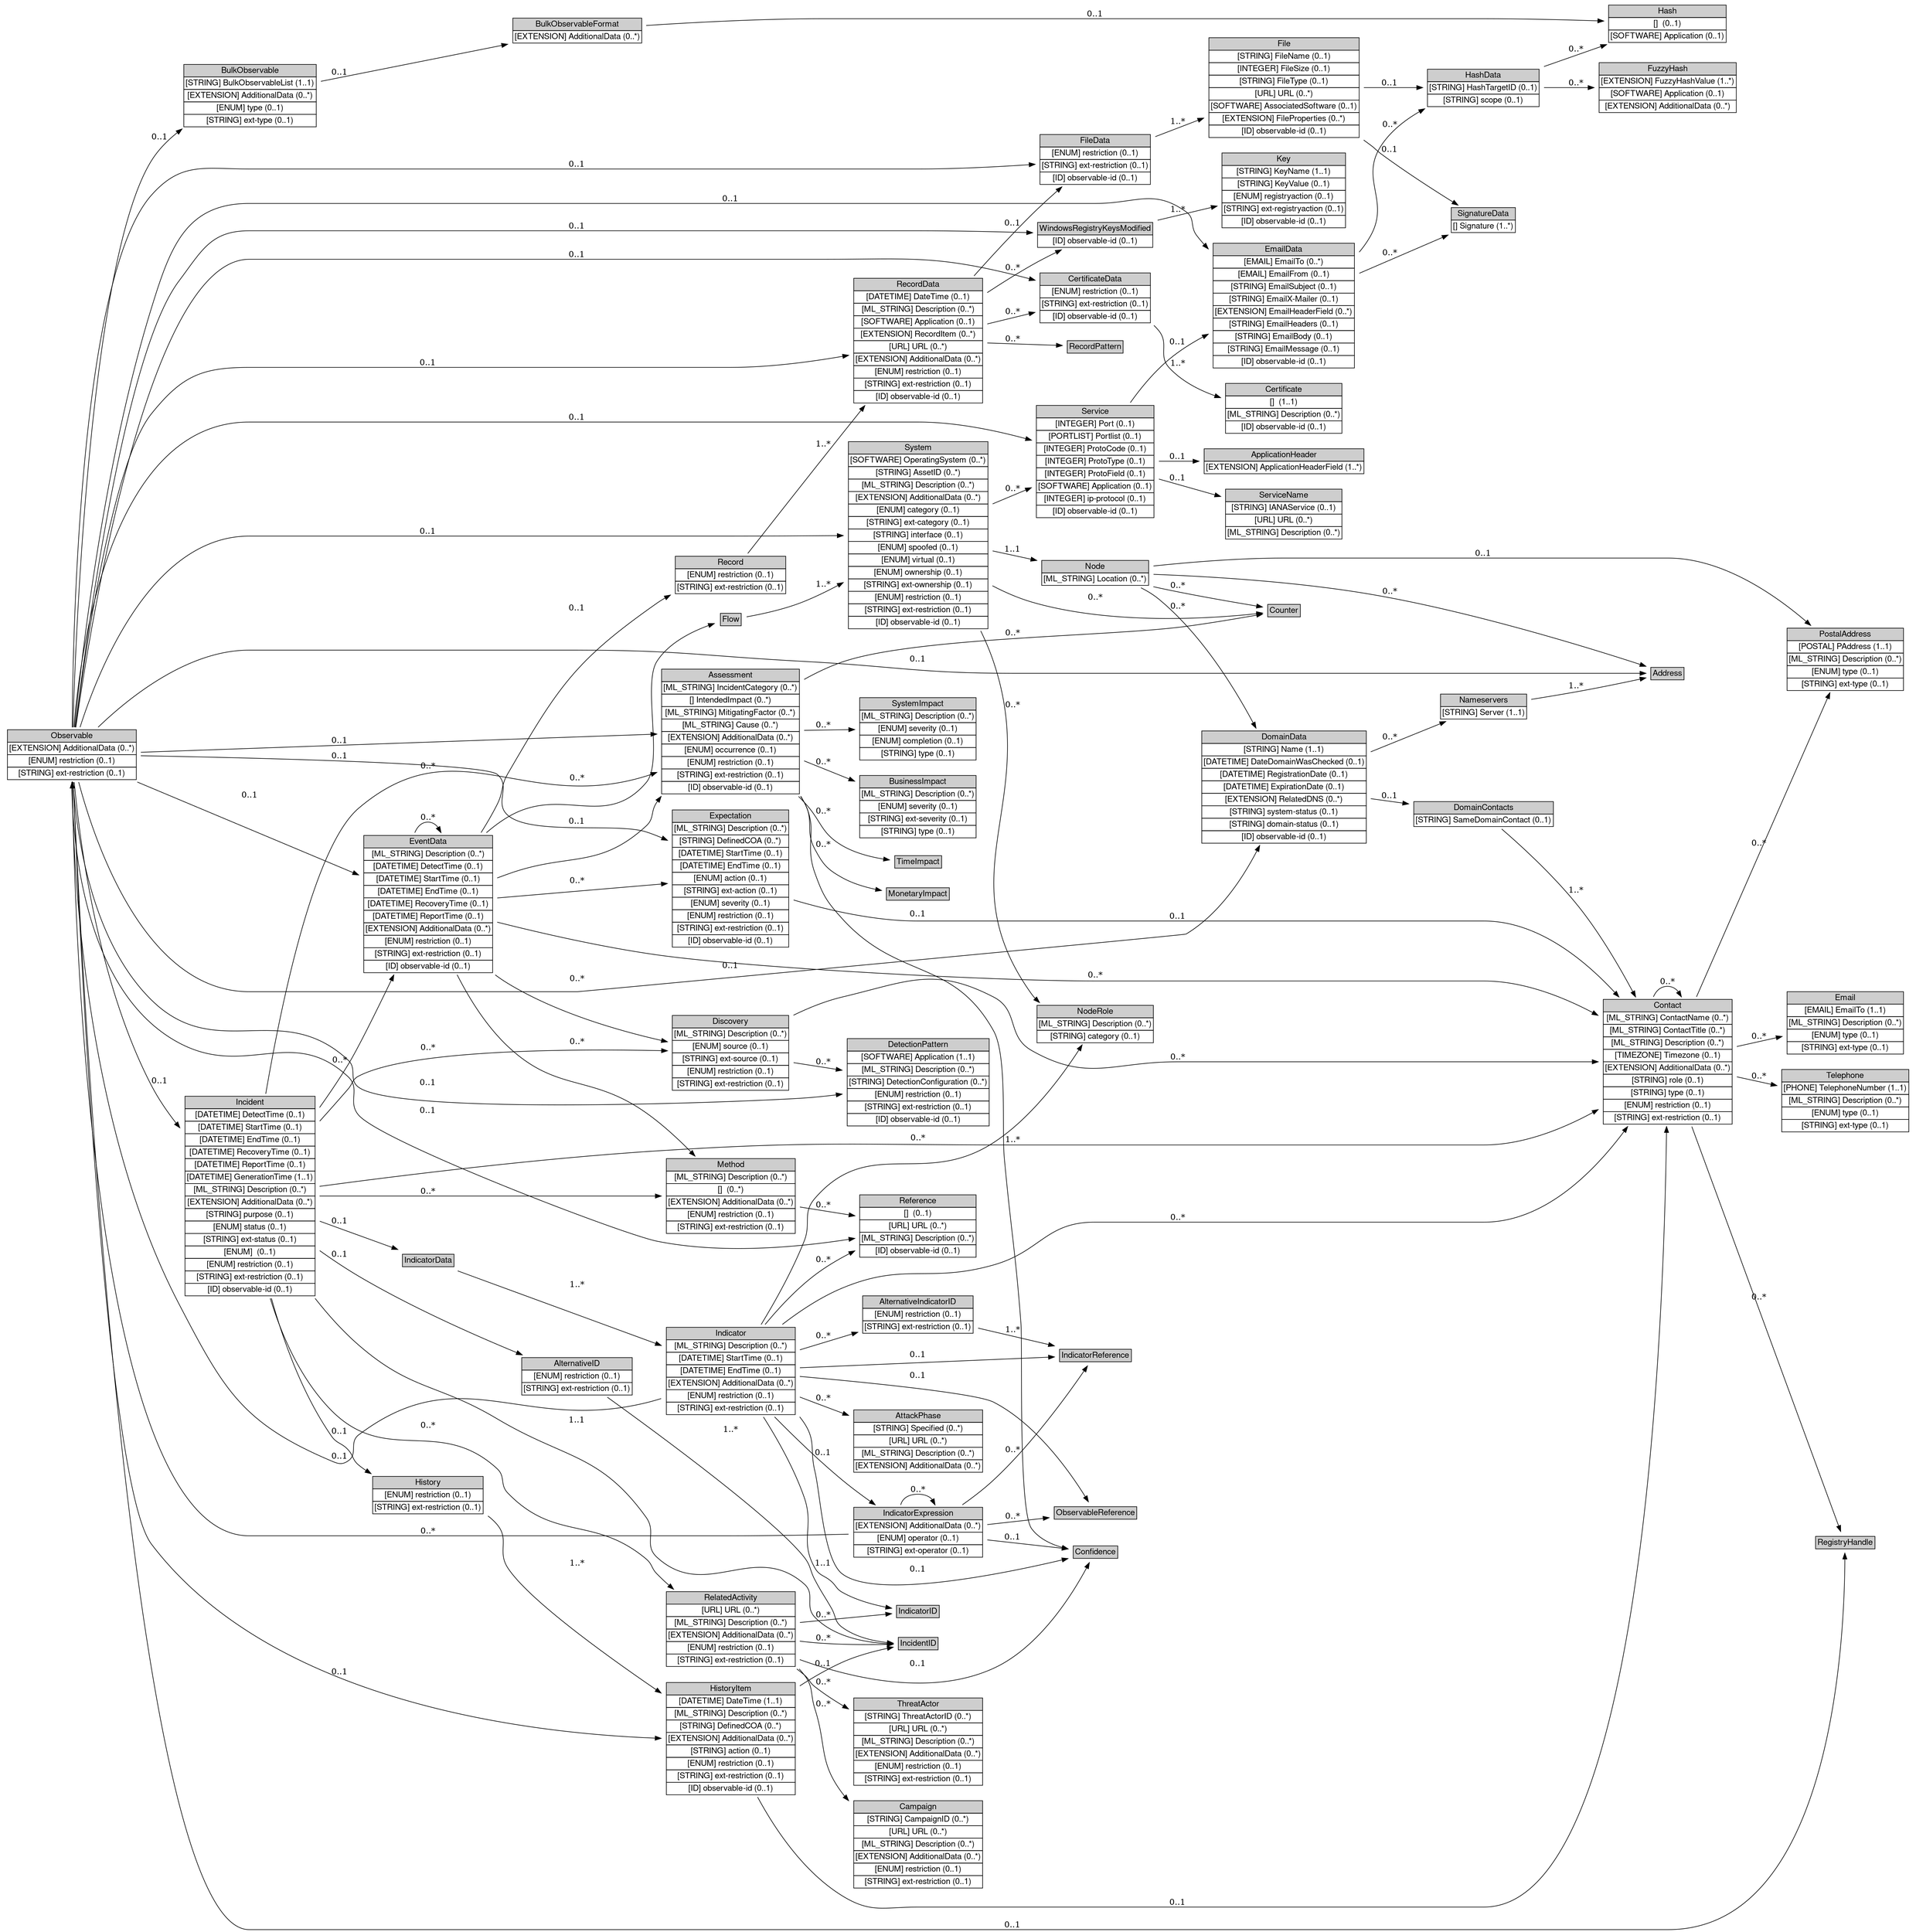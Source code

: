 digraph Observable {
	graph [bb="0,0,3559,3237.5",
		rankdir=LR
	];
	node [label="\N"];
	Observable	 [height=1.2778,
		label=<<table BORDER="0" CELLBORDER="1" CELLSPACING="0"> <tr> <td BGCOLOR="#CECECE" HREF="/html/IODEFv2/Observable.html" TITLE="The Observable class describes a feature and phenomenon that can be observed or measured for the purposes of detecting malicious behavior. "><FONT FACE="Nimbus Sans L">Observable</FONT></td> </tr>" %<tr><td  HREF="/html/IODEFv2/Observable.html" TITLE="Mechanism by which to extend the data model."><FONT FACE="Nimbus Sans L">[EXTENSION] AdditionalData (0..*)</FONT></td></tr>%<tr><td  HREF="/html/IODEFv2/Observable.html" TITLE="See Section 3.3.1."><FONT FACE="Nimbus Sans L">[ENUM] restriction (0..1)</FONT></td></tr>%<tr><td  HREF="/html/IODEFv2/Observable.html" TITLE="A means by which to extend the restriction attribute.  See Section 5.1.1."><FONT FACE="Nimbus Sans L">[STRING] ext-restriction (0..1)</FONT></td></tr>%</table>>,
		pos="116.5,1777.5",
		shape=plaintext,
		width=3.2361];
	System	 [height=4.4861,
		label=<<table BORDER="0" CELLBORDER="1" CELLSPACING="0"> <tr> <td BGCOLOR="#CECECE" HREF="/html/IODEFv2/System.html" TITLE="The System class describes a system or network involved in an event. "><FONT FACE="Nimbus Sans L">System</FONT></td> </tr>" %<tr><td  HREF="/html/IODEFv2/System.html" TITLE="The operating system running on the system."><FONT FACE="Nimbus Sans L">[SOFTWARE] OperatingSystem (0..*)</FONT></td></tr>%<tr><td  HREF="/html/IODEFv2/System.html" TITLE="An asset identifier for the System."><FONT FACE="Nimbus Sans L">[STRING] AssetID (0..*)</FONT></td></tr>%<tr><td  HREF="/html/IODEFv2/System.html" TITLE="A free-form text description of the System."><FONT FACE="Nimbus Sans L">[ML_STRING] Description (0..*)</FONT></td></tr>%<tr><td  HREF="/html/IODEFv2/System.html" TITLE="A mechanism by which to extend the data model."><FONT FACE="Nimbus Sans L">[EXTENSION] AdditionalData (0..*)</FONT></td></tr>%<tr><td  HREF="/html/IODEFv2/System.html" TITLE="Classifies the role the host or network played in the incident.  These values are maintained in the &quot;System- category&quot; IANA registry per Section 10.2."><FONT FACE="Nimbus Sans L">[ENUM] category (0..1)</FONT></td></tr>%<tr><td  HREF="/html/IODEFv2/System.html" TITLE="A means by which to extend the category attribute.  See Section 5.1.1."><FONT FACE="Nimbus Sans L">[STRING] ext-category (0..1)</FONT></td></tr>%<tr><td  HREF="/html/IODEFv2/System.html" TITLE="Specifies the interface on which the event(s) on this System originated.  If the Node class specifies a network rather than a host, this attribute has no meaning."><FONT FACE="Nimbus Sans L">[STRING] interface (0..1)</FONT></td></tr>%<tr><td  HREF="/html/IODEFv2/System.html" TITLE="An indication of confidence in whether this System was the true target or attacking host.  The permitted values for this attribute are shown below.  The default value is &quot;unknown&quot;."><FONT FACE="Nimbus Sans L">[ENUM] spoofed (0..1)</FONT></td></tr>%<tr><td  HREF="/html/IODEFv2/System.html" TITLE="Indicates whether this System is a virtual or physical device.  The default value is &quot;unknown&quot;."><FONT FACE="Nimbus Sans L">[ENUM] virtual (0..1)</FONT></td></tr>%<tr><td  HREF="/html/IODEFv2/System.html" TITLE="Describes the ownership of this System relative to the victim in the incident.  These values are maintained in the &quot;System-ownership&quot; IANA registry per Section 10.2."><FONT FACE="Nimbus Sans L">[ENUM] ownership (0..1)</FONT></td></tr>%<tr><td  HREF="/html/IODEFv2/System.html" TITLE="A means by which to extend the ownership attribute.  See Section 5.1.1."><FONT FACE="Nimbus Sans L">[STRING] ext-ownership (0..1)</FONT></td></tr>%<tr><td  HREF="/html/IODEFv2/System.html" TITLE="See Section 3.3.1."><FONT FACE="Nimbus Sans L">[ENUM] restriction (0..1)</FONT></td></tr>%<tr><td  HREF="/html/IODEFv2/System.html" TITLE="A means by which to extend the restriction attribute.  See Section 5.1.1."><FONT FACE="Nimbus Sans L">[STRING] ext-restriction (0..1)</FONT></td></tr>%<tr><td  HREF="/html/IODEFv2/System.html" TITLE="See Section 3.3.2."><FONT FACE="Nimbus Sans L">[ID] observable-id (0..1)</FONT></td></tr>%</table>>,
		pos="1910,2903.5",
		shape=plaintext,
		width=3.4583];
	Observable -> System	 [label="0..1",
		lp="915.5,2884",
		pos="e,1785.3,2893.4 118.63,1823.7 129.47,2032.3 187.02,2876.5 408.5,2876.5 408.5,2876.5 408.5,2876.5 1391,2876.5 1521.7,2876.5 1670.6,\
2885.1 1775.3,2892.6"];
	DomainData	 [height=2.7361,
		label=<<table BORDER="0" CELLBORDER="1" CELLSPACING="0"> <tr> <td BGCOLOR="#CECECE" HREF="/html/IODEFv2/DomainData.html" TITLE="The DomainData class describes a domain name and metadata associated with this domain. "><FONT FACE="Nimbus Sans L">DomainData</FONT></td> </tr>" %<tr><td  HREF="/html/IODEFv2/DomainData.html" TITLE="The domain name of a system."><FONT FACE="Nimbus Sans L">[STRING] Name (1..1)</FONT></td></tr>%<tr><td  HREF="/html/IODEFv2/DomainData.html" TITLE="A timestamp of when the domain listed in the Name class was resolved."><FONT FACE="Nimbus Sans L">[DATETIME] DateDomainWasChecked (0..1)</FONT></td></tr>%<tr><td  HREF="/html/IODEFv2/DomainData.html" TITLE="A timestamp of when domain listed in the Name class was registered."><FONT FACE="Nimbus Sans L">[DATETIME] RegistrationDate (0..1)</FONT></td></tr>%<tr><td  HREF="/html/IODEFv2/DomainData.html" TITLE="A timestamp of when the domain listed in the Name class is set to expire."><FONT FACE="Nimbus Sans L">[DATETIME] ExpirationDate (0..1)</FONT></td></tr>%<tr><td  HREF="/html/IODEFv2/DomainData.html" TITLE="Additional DNS records associated with this domain."><FONT FACE="Nimbus Sans L">[EXTENSION] RelatedDNS (0..*)</FONT></td></tr>%<tr><td  HREF="/html/IODEFv2/DomainData.html" TITLE="A means by which to extend the system-status attribute.  See Section 5.1.1."><FONT FACE="Nimbus Sans L">[STRING] system-status (0..1)</FONT></td></tr>%<tr><td  HREF="/html/IODEFv2/DomainData.html" TITLE="A means by which to extend the domain-status attribute.  See Section 5.1.1."><FONT FACE="Nimbus Sans L">[STRING] domain-status (0..1)</FONT></td></tr>%<tr><td  HREF="/html/IODEFv2/DomainData.html" TITLE="See Section 3.3.2."><FONT FACE="Nimbus Sans L">[ID] observable-id (0..1)</FONT></td></tr>%</table>>,
		pos="2513,3052.5",
		shape=plaintext,
		width=4.0556];
	Observable -> DomainData	 [label="0..1",
		lp="1391,3141",
		pos="e,2366.7,3106.9 119.71,1823.8 133.72,2018.4 193.39,2770.8 292,2984.5 327.23,3060.8 324.44,3133.5 408.5,3133.5 408.5,3133.5 408.5,\
3133.5 2202,3133.5 2253.4,3133.5 2308.1,3123 2357,3109.6"];
	Address	 [height=0.5,
		label=<<table BORDER="0" CELLBORDER="1" CELLSPACING="0"> <tr> <td BGCOLOR="#CECECE" HREF="/html/IODEFv2/Address.html" TITLE="The Address class represents a hardware (Layer 2), network (Layer 3), or application (Layer 7) address. "><FONT FACE="Nimbus Sans L">Address</FONT></td> </tr>" %</table>>,
		pos="3149.5,3052.5",
		shape=plaintext,
		width=1];
	Observable -> Address	 [label="0..1",
		lp="1910,3187",
		pos="e,3124.7,3070.7 119.71,1823.6 130.99,1978.6 172.41,2494.7 251,2914.5 276.21,3049.2 271.49,3179.5 408.5,3179.5 408.5,3179.5 408.5,\
3179.5 2843,3179.5 2949.4,3179.5 3061.8,3113.4 3116.2,3076.6"];
	RegistryHandle	 [height=0.5,
		label=<<table BORDER="0" CELLBORDER="1" CELLSPACING="0"> <tr> <td BGCOLOR="#CECECE" HREF="/html/IODEFv2/RegistryHandle.html" TITLE="The RegistryHandle class represents a handle into an Internet registry or community-specific database. "><FONT FACE="Nimbus Sans L">RegistryHandle</FONT></td> </tr>" %</table>>,
		pos="3445,3089.5",
		shape=plaintext,
		width=1.5972];
	Observable -> RegistryHandle	 [label="0..1",
		lp="2066.5,3230",
		pos="e,3422.4,3107.7 119.35,1823.7 129.82,1985.6 169.82,2542 251,2994.5 264.27,3068.5 246.13,3099 292,3158.5 328.07,3205.3 349.42,3222.5 \
408.5,3222.5 408.5,3222.5 408.5,3222.5 3149.5,3222.5 3254.2,3222.5 3362.9,3152.2 3414.4,3113.8"];
	Service	 [height=2.7361,
		label=<<table BORDER="0" CELLBORDER="1" CELLSPACING="0"> <tr> <td BGCOLOR="#CECECE" HREF="/html/IODEFv2/Service.html" TITLE="The Service class describes a network service. The service is described by a protocol, port, protocol header field, and application providing or using the service. "><FONT FACE="Nimbus Sans L">Service</FONT></td> </tr>" %<tr><td  HREF="/html/IODEFv2/Service.html" TITLE="A port number."><FONT FACE="Nimbus Sans L">[INTEGER] Port (0..1)</FONT></td></tr>%<tr><td  HREF="/html/IODEFv2/Service.html" TITLE="A list of port numbers."><FONT FACE="Nimbus Sans L">[PORTLIST] Portlist (0..1)</FONT></td></tr>%<tr><td  HREF="/html/IODEFv2/Service.html" TITLE="A transport-layer (Layer 4) protocol- specific code field (e.g., ICMP code field)."><FONT FACE="Nimbus Sans L">[INTEGER] ProtoCode (0..1)</FONT></td></tr>%<tr><td  HREF="/html/IODEFv2/Service.html" TITLE="A transport-layer (Layer 4) protocol- specific type field (e.g., ICMP type field)."><FONT FACE="Nimbus Sans L">[INTEGER] ProtoType (0..1)</FONT></td></tr>%<tr><td  HREF="/html/IODEFv2/Service.html" TITLE="A transport-layer (Layer 4) protocol- specific flag field (e.g., TCP flag field)."><FONT FACE="Nimbus Sans L">[INTEGER] ProtoField (0..1)</FONT></td></tr>%<tr><td  HREF="/html/IODEFv2/Service.html" TITLE="The application acting as either the client or the server for the service."><FONT FACE="Nimbus Sans L">[SOFTWARE] Application (0..1)</FONT></td></tr>%<tr><td  HREF="/html/IODEFv2/Service.html" TITLE="The IANA-assigned IP protocol number per [IANA.Protocols].  The attribute MUST be set if a Port, Portlist, ProtoCode, ProtoType, or ProtoField class is present."><FONT FACE="Nimbus Sans L">[INTEGER] ip-protocol (0..1)</FONT></td></tr>%<tr><td  HREF="/html/IODEFv2/Service.html" TITLE="See Section 3.3.2."><FONT FACE="Nimbus Sans L">[ID] observable-id (0..1)</FONT></td></tr>%</table>>,
		pos="2202,2785.5",
		shape=plaintext,
		width=2.9444];
	Observable -> Service	 [label="0..1",
		lp="1150,3095",
		pos="e,2102,2884.1 120.02,1823.7 131.25,1962.4 170.29,2387.3 251,2730.5 264.19,2786.6 269.99,2800.2 292,2853.5 336.37,2960.9 292.32,3087.5 \
408.5,3087.5 408.5,3087.5 408.5,3087.5 1150,3087.5 1248.6,3087.5 1957.6,3132 2037,3073.5 2104.8,3023.6 2052.3,2965.4 2096,2893.5 \
2096.2,2893.2 2096.4,2892.9 2096.5,2892.6"];
	EmailData	 [height=3.0278,
		label=<<table BORDER="0" CELLBORDER="1" CELLSPACING="0"> <tr> <td BGCOLOR="#CECECE" HREF="/html/IODEFv2/EmailData.html" TITLE="The EmailData class describes headers from an email message and cryptographic hashes and signatures applied to it. "><FONT FACE="Nimbus Sans L">EmailData</FONT></td> </tr>" %<tr><td  HREF="/html/IODEFv2/EmailData.html" TITLE="The value of the &quot;To:&quot; header field (Section 3.6.3 of [RFC5322]) in an email."><FONT FACE="Nimbus Sans L">[EMAIL] EmailTo (0..*)</FONT></td></tr>%<tr><td  HREF="/html/IODEFv2/EmailData.html" TITLE="The value of the &quot;From:&quot; header field (Section 3.6.2 of [RFC5322]) in an email."><FONT FACE="Nimbus Sans L">[EMAIL] EmailFrom (0..1)</FONT></td></tr>%<tr><td  HREF="/html/IODEFv2/EmailData.html" TITLE="The value of the &quot;Subject:&quot; header field in an email.  See Section 3.6.5 of [RFC5322]."><FONT FACE="Nimbus Sans L">[STRING] EmailSubject (0..1)</FONT></td></tr>%<tr><td  HREF="/html/IODEFv2/EmailData.html" TITLE="The value of the &quot;X-Mailer:&quot; header field in an email."><FONT FACE="Nimbus Sans L">[STRING] EmailX-Mailer (0..1)</FONT></td></tr>%<tr><td  HREF="/html/IODEFv2/EmailData.html" TITLE="The header name and value of an arbitrary header field of the email message.  The name attribute MUST be set to the header name.  The header value MUST be set in the element body.  The dtype attribute MUST be set to &quot;string&quot;."><FONT FACE="Nimbus Sans L">[EXTENSION] EmailHeaderField (0..*)</FONT></td></tr>%<tr><td  HREF="/html/IODEFv2/EmailData.html" TITLE="The headers of an email message."><FONT FACE="Nimbus Sans L">[STRING] EmailHeaders (0..1)</FONT></td></tr>%<tr><td  HREF="/html/IODEFv2/EmailData.html" TITLE="The body of an email message."><FONT FACE="Nimbus Sans L">[STRING] EmailBody (0..1)</FONT></td></tr>%<tr><td  HREF="/html/IODEFv2/EmailData.html" TITLE="The headers and body of an email message."><FONT FACE="Nimbus Sans L">[STRING] EmailMessage (0..1)</FONT></td></tr>%<tr><td  HREF="/html/IODEFv2/EmailData.html" TITLE="See Section 3.3.2."><FONT FACE="Nimbus Sans L">[ID] observable-id (0..1)</FONT></td></tr>%</table>>,
		pos="2513,620.5",
		shape=plaintext,
		width=3.5139];
	Observable -> EmailData	 [label="0..1",
		lp="1391,374",
		pos="e,2386.3,528.26 118.33,1731.4 125.51,1567.5 156.18,997.79 251,538.5 263.51,477.92 248.79,449.76 292,405.5 330.14,366.43 353.9,366.5 \
408.5,366.5 408.5,366.5 408.5,366.5 1910,366.5 2087.4,366.5 2141,335.66 2308,395.5 2329,403.03 2336.6,405.97 2349,424.5 2368.8,454.04 \
2348.1,472.34 2367,502.5 2370.9,508.67 2375.2,514.67 2379.8,520.47"];
	WindowsRegistryKeysModified	 [height=0.69444,
		label=<<table BORDER="0" CELLBORDER="1" CELLSPACING="0"> <tr> <td BGCOLOR="#CECECE" HREF="/html/IODEFv2/WindowsRegistryKeysModified.html" TITLE="The WindowsRegistryKeysModified class describes Windows operating system registry keys and the operations that were performed on them. This class was derived from [RFC5901]. "><FONT FACE="Nimbus Sans L">WindowsRegistryKeysModified</FONT></td> </tr>" %<tr><td  HREF="/html/IODEFv2/WindowsRegistryKeysModified.html" TITLE="See Section 3.3.2."><FONT FACE="Nimbus Sans L">[ID] observable-id (0..1)</FONT></td></tr>%</table>>,
		pos="2202,429.5",
		shape=plaintext,
		width=2.9028];
	Observable -> WindowsRegistryKeysModified	 [label="0..1",
		lp="1150,417",
		pos="e,2097.5,423.47 117.86,1731.2 124.6,1526.7 159.63,704.33 292,489.5 324.95,436.03 345.69,409.5 408.5,409.5 408.5,409.5 408.5,409.5 \
1648.5,409.5 1800.3,409.5 1975.3,417.1 2087.2,422.93"];
	FileData	 [height=1.2778,
		label=<<table BORDER="0" CELLBORDER="1" CELLSPACING="0"> <tr> <td BGCOLOR="#CECECE" HREF="/html/IODEFv2/FileData.html" TITLE="The FileData class describes a file or set of files. "><FONT FACE="Nimbus Sans L">FileData</FONT></td> </tr>" %<tr><td  HREF="/html/IODEFv2/FileData.html" TITLE="See Section 3.3.1."><FONT FACE="Nimbus Sans L">[ENUM] restriction (0..1)</FONT></td></tr>%<tr><td  HREF="/html/IODEFv2/FileData.html" TITLE="A means by which to extend the restriction attribute.  See Section 5.1.1."><FONT FACE="Nimbus Sans L">[STRING] ext-restriction (0..1)</FONT></td></tr>%<tr><td  HREF="/html/IODEFv2/FileData.html" TITLE="See Section 3.3.2."><FONT FACE="Nimbus Sans L">[ID] observable-id (0..1)</FONT></td></tr>%</table>>,
		pos="2202,185.5",
		shape=plaintext,
		width=2.7778];
	Observable -> FileData	 [label="0..1",
		lp="1150,202",
		pos="e,2101.7,190.12 118.71,1731.2 130.15,1497.6 184.58,454.76 251,327.5 293.39,246.28 316.88,194.5 408.5,194.5 408.5,194.5 408.5,194.5 \
1910,194.5 1970,194.5 2037,192.58 2091.6,190.51"];
	CertificateData	 [height=1.2778,
		label=<<table BORDER="0" CELLBORDER="1" CELLSPACING="0"> <tr> <td BGCOLOR="#CECECE" HREF="/html/IODEFv2/CertificateData.html" TITLE="The CertificateData class describes X.509 certificates. "><FONT FACE="Nimbus Sans L">CertificateData</FONT></td> </tr>" %<tr><td  HREF="/html/IODEFv2/CertificateData.html" TITLE="See Section 3.3.1."><FONT FACE="Nimbus Sans L">[ENUM] restriction (0..1)</FONT></td></tr>%<tr><td  HREF="/html/IODEFv2/CertificateData.html" TITLE="A means by which to extend the restriction attribute.  See Section 5.1.1."><FONT FACE="Nimbus Sans L">[STRING] ext-restriction (0..1)</FONT></td></tr>%<tr><td  HREF="/html/IODEFv2/CertificateData.html" TITLE="See Section 3.3.2."><FONT FACE="Nimbus Sans L">[ID] observable-id (0..1)</FONT></td></tr>%</table>>,
		pos="2202,295.5",
		shape=plaintext,
		width=2.7778];
	Observable -> CertificateData	 [label="0..1",
		lp="1150,319",
		pos="e,2101.7,303.71 117.76,1731.3 124.5,1498.4 159.55,459.95 251,352.5 297.88,297.42 336.17,311.5 408.5,311.5 408.5,311.5 408.5,311.5 \
1910,311.5 1970.1,311.5 2037.1,308.08 2091.7,304.4"];
	RecordData	 [height=3.0278,
		label=<<table BORDER="0" CELLBORDER="1" CELLSPACING="0"> <tr> <td BGCOLOR="#CECECE" HREF="/html/IODEFv2/RecordData.html" TITLE="The RecordData class describes or references log or audit data from a given type of tool and provides a means to annotate the output. "><FONT FACE="Nimbus Sans L">RecordData</FONT></td> </tr>" %<tr><td  HREF="/html/IODEFv2/RecordData.html" TITLE="A timestamp of the data found in the RecordItem or URL classes."><FONT FACE="Nimbus Sans L">[DATETIME] DateTime (0..1)</FONT></td></tr>%<tr><td  HREF="/html/IODEFv2/RecordData.html" TITLE="A free-form text description of the data provided in the RecordItem or URL classes."><FONT FACE="Nimbus Sans L">[ML_STRING] Description (0..*)</FONT></td></tr>%<tr><td  HREF="/html/IODEFv2/RecordData.html" TITLE="Identifies the tool used to generate the data in the RecordItem or URL classes."><FONT FACE="Nimbus Sans L">[SOFTWARE] Application (0..1)</FONT></td></tr>%<tr><td  HREF="/html/IODEFv2/RecordData.html" TITLE="Log, audit, or forensic data to support the conclusions made during the course of analyzing the incident."><FONT FACE="Nimbus Sans L">[EXTENSION] RecordItem (0..*)</FONT></td></tr>%<tr><td  HREF="/html/IODEFv2/RecordData.html" TITLE="A URL reference to a log or audit data."><FONT FACE="Nimbus Sans L">[URL] URL (0..*)</FONT></td></tr>%<tr><td  HREF="/html/IODEFv2/RecordData.html" TITLE="An extension mechanism for data not explicitly represented in the data model."><FONT FACE="Nimbus Sans L">[EXTENSION] AdditionalData (0..*)</FONT></td></tr>%<tr><td  HREF="/html/IODEFv2/RecordData.html" TITLE="See Section 3.3.1."><FONT FACE="Nimbus Sans L">[ENUM] restriction (0..1)</FONT></td></tr>%<tr><td  HREF="/html/IODEFv2/RecordData.html" TITLE="A means by which to extend the restriction attribute.  See Section 5.1.1."><FONT FACE="Nimbus Sans L">[STRING] ext-restriction (0..1)</FONT></td></tr>%<tr><td  HREF="/html/IODEFv2/RecordData.html" TITLE="See Section 3.3.2."><FONT FACE="Nimbus Sans L">[ID] observable-id (0..1)</FONT></td></tr>%</table>>,
		pos="1910,546.5",
		shape=plaintext,
		width=3.2361];
	Observable -> RecordData	 [label="0..1",
		lp="915.5,501",
		pos="e,1793.4,527.74 121.94,1731.4 149.66,1502 278.84,493.5 408.5,493.5 408.5,493.5 408.5,493.5 1391,493.5 1525.5,493.5 1678.5,511.32 \
1783.4,526.3"];
	EventData	 [height=3.3194,
		label=<<table BORDER="0" CELLBORDER="1" CELLSPACING="0"> <tr> <td BGCOLOR="#CECECE" HREF="/html/IODEFv2/EventData.html" TITLE="The EventData class is a container class to organize data about events that occurred during an incident. "><FONT FACE="Nimbus Sans L">EventData</FONT></td> </tr>" %<tr><td  HREF="/html/IODEFv2/EventData.html" TITLE="A free-form text description of the event."><FONT FACE="Nimbus Sans L">[ML_STRING] Description (0..*)</FONT></td></tr>%<tr><td  HREF="/html/IODEFv2/EventData.html" TITLE="The time the event was detected."><FONT FACE="Nimbus Sans L">[DATETIME] DetectTime (0..1)</FONT></td></tr>%<tr><td  HREF="/html/IODEFv2/EventData.html" TITLE="The time the event started."><FONT FACE="Nimbus Sans L">[DATETIME] StartTime (0..1)</FONT></td></tr>%<tr><td  HREF="/html/IODEFv2/EventData.html" TITLE="The time the event ended."><FONT FACE="Nimbus Sans L">[DATETIME] EndTime (0..1)</FONT></td></tr>%<tr><td  HREF="/html/IODEFv2/EventData.html" TITLE="The time the site recovered from the event."><FONT FACE="Nimbus Sans L">[DATETIME] RecoveryTime (0..1)</FONT></td></tr>%<tr><td  HREF="/html/IODEFv2/EventData.html" TITLE="The time the event was reported."><FONT FACE="Nimbus Sans L">[DATETIME] ReportTime (0..1)</FONT></td></tr>%<tr><td  HREF="/html/IODEFv2/EventData.html" TITLE="An extension mechanism for data not explicitly represented in the data model."><FONT FACE="Nimbus Sans L">[EXTENSION] AdditionalData (0..*)</FONT></td></tr>%<tr><td  HREF="/html/IODEFv2/EventData.html" TITLE="See Section 3.3.1.  The default value is &quot;default&quot;."><FONT FACE="Nimbus Sans L">[ENUM] restriction (0..1)</FONT></td></tr>%<tr><td  HREF="/html/IODEFv2/EventData.html" TITLE="A means by which to extend the restriction attribute.  See Section 5.1.1."><FONT FACE="Nimbus Sans L">[STRING] ext-restriction (0..1)</FONT></td></tr>%<tr><td  HREF="/html/IODEFv2/EventData.html" TITLE="See Section 3.3.2."><FONT FACE="Nimbus Sans L">[ID] observable-id (0..1)</FONT></td></tr>%</table>>,
		pos="915.5,1445.5",
		shape=plaintext,
		width=3.2361];
	Observable -> EventData	 [label="0..1",
		lp="408.5,1446",
		pos="e,864.38,1326 133.09,1731.4 159.36,1662.5 215.51,1531.1 292,1438.5 382.48,1328.9 408.76,1287.1 543,1240.5 592.97,1223.2 734.46,1215.4 \
781,1240.5 813.18,1257.9 838.91,1286.7 858.9,1317.3"];
	DetectionPattern	 [height=2.1528,
		label=<<table BORDER="0" CELLBORDER="1" CELLSPACING="0"> <tr> <td BGCOLOR="#CECECE" HREF="/html/IODEFv2/DetectionPattern.html" TITLE="The DetectionPattern class describes a configuration or signature that can be used by an Intrusion Detection System (IDS) / Intrusion Prevention System (IPS), SIEM, antivirus, endpoint protection, network analysis, malware analysis, or host forensics tool to identify a particular phenomenon. This class requires the identification of the target application and allows the configuration to be described in either free form or machine-readable form. "><FONT FACE="Nimbus Sans L">DetectionPattern</FONT></td> </tr>" %<tr><td  HREF="/html/IODEFv2/DetectionPattern.html" TITLE="The application for which the DetectionConfiguration or Description is being provided."><FONT FACE="Nimbus Sans L">[SOFTWARE] Application (1..1)</FONT></td></tr>%<tr><td  HREF="/html/IODEFv2/DetectionPattern.html" TITLE="A free-form text description of how to use the information provided in the Application or DetectionConfiguration classes."><FONT FACE="Nimbus Sans L">[ML_STRING] Description (0..*)</FONT></td></tr>%<tr><td  HREF="/html/IODEFv2/DetectionPattern.html" TITLE="A machine-consumable configuration to find a pattern of activity."><FONT FACE="Nimbus Sans L">[STRING] DetectionConfiguration (0..*)</FONT></td></tr>%<tr><td  HREF="/html/IODEFv2/DetectionPattern.html" TITLE="See Section 3.3.1."><FONT FACE="Nimbus Sans L">[ENUM] restriction (0..1)</FONT></td></tr>%<tr><td  HREF="/html/IODEFv2/DetectionPattern.html" TITLE="A means by which to extend the restriction attribute.  See Section 5.1.1."><FONT FACE="Nimbus Sans L">[STRING] ext-restriction (0..1)</FONT></td></tr>%<tr><td  HREF="/html/IODEFv2/DetectionPattern.html" TITLE="See Section 3.3.2."><FONT FACE="Nimbus Sans L">[ID] observable-id (0..1)</FONT></td></tr>%</table>>,
		pos="1910,1409.5",
		shape=plaintext,
		width=3.5278];
	Observable -> DetectionPattern	 [label="0..1",
		lp="915.5,2022",
		pos="e,1789.2,1487.1 144.67,1823.8 190.61,1892.7 288.69,2014.5 408.5,2014.5 408.5,2014.5 408.5,2014.5 1150,2014.5 1312,2014.5 1399.8,\
2110.4 1514,1995.5 1544.6,1964.7 1502.5,1637.3 1532,1605.5 1603,1529.1 1687.8,1647.6 1765,1577.5 1792.6,1552.4 1762.1,1526.4 1783,\
1495.5 1783.1,1495.4 1783.1,1495.3 1783.2,1495.2"];
	Assessment	 [height=3.0278,
		label=<<table BORDER="0" CELLBORDER="1" CELLSPACING="0"> <tr> <td BGCOLOR="#CECECE" HREF="/html/IODEFv2/Assessment.html" TITLE="The Assessment class describes the repercussions of the incident to the victim. "><FONT FACE="Nimbus Sans L">Assessment</FONT></td> </tr>" %<tr><td  HREF="/html/IODEFv2/Assessment.html" TITLE="A free-form text description categorizing the type of incident."><FONT FACE="Nimbus Sans L">[ML_STRING] IncidentCategory (0..*)</FONT></td></tr>%<tr><td  HREF="/html/IODEFv2/Assessment.html" TITLE="The intended outcome to the victim sought by the threat actor.  Defined identically to the BusinessImpact defined in Section 3.12.2 but describes intent rather than the realized impact."><FONT FACE="Nimbus Sans L">[] IntendedImpact (0..*)</FONT></td></tr>%<tr><td  HREF="/html/IODEFv2/Assessment.html" TITLE="A description of a mitigating factor relative to the impact on the victim organization."><FONT FACE="Nimbus Sans L">[ML_STRING] MitigatingFactor (0..*)</FONT></td></tr>%<tr><td  HREF="/html/IODEFv2/Assessment.html" TITLE="A description of an underlying cause of the impact."><FONT FACE="Nimbus Sans L">[ML_STRING] Cause (0..*)</FONT></td></tr>%<tr><td  HREF="/html/IODEFv2/Assessment.html" TITLE="A mechanism by which to extend the data model."><FONT FACE="Nimbus Sans L">[EXTENSION] AdditionalData (0..*)</FONT></td></tr>%<tr><td  HREF="/html/IODEFv2/Assessment.html" TITLE="Specifies whether the assessment is describing actual or potential outcomes."><FONT FACE="Nimbus Sans L">[ENUM] occurrence (0..1)</FONT></td></tr>%<tr><td  HREF="/html/IODEFv2/Assessment.html" TITLE="See Section 3.3.1."><FONT FACE="Nimbus Sans L">[ENUM] restriction (0..1)</FONT></td></tr>%<tr><td  HREF="/html/IODEFv2/Assessment.html" TITLE="A means by which to extend the restriction attribute.  See Section 5.1.1."><FONT FACE="Nimbus Sans L">[STRING] ext-restriction (0..1)</FONT></td></tr>%<tr><td  HREF="/html/IODEFv2/Assessment.html" TITLE="See Section 3.3.2."><FONT FACE="Nimbus Sans L">[ID] observable-id (0..1)</FONT></td></tr>%</table>>,
		pos="1391,1687.5",
		shape=plaintext,
		width=3.4167];
	Observable -> Assessment	 [label="0..1",
		lp="662,1935",
		pos="e,1267.7,1765.1 233.2,1820.1 317.88,1848.6 435.89,1883.6 543,1898.5 647.77,1913.1 691.62,1955.1 781,1898.5 796.79,1888.5 784.24,\
1872 799,1860.5 960.27,1735.2 1059.4,1845.9 1250,1772.5 1252.8,1771.4 1255.5,1770.3 1258.3,1769.2"];
	Reference	 [height=1.5694,
		label=<<table BORDER="0" CELLBORDER="1" CELLSPACING="0"> <tr> <td BGCOLOR="#CECECE" HREF="/html/IODEFv2/Reference.html" TITLE="The Reference class is an external reference to relevant information such as a vulnerability, IDS alert, malware sample, advisory, or attack technique. "><FONT FACE="Nimbus Sans L">Reference</FONT></td> </tr>" %<tr><td  HREF="/html/IODEFv2/Reference.html" TITLE="Reference identifier per [RFC7495]."><FONT FACE="Nimbus Sans L">[]  (0..1)</FONT></td></tr>%<tr><td  HREF="/html/IODEFv2/Reference.html" TITLE="A URL to a reference."><FONT FACE="Nimbus Sans L">[URL] URL (0..*)</FONT></td></tr>%<tr><td  HREF="/html/IODEFv2/Reference.html" TITLE="A free-form text description of this reference."><FONT FACE="Nimbus Sans L">[ML_STRING] Description (0..*)</FONT></td></tr>%<tr><td  HREF="/html/IODEFv2/Reference.html" TITLE="See Section 3.3.2."><FONT FACE="Nimbus Sans L">[ID] observable-id (0..1)</FONT></td></tr>%</table>>,
		pos="1910,2331.5",
		shape=plaintext,
		width=2.9444];
	Observable -> Reference	 [label="0..1",
		lp="915.5,2533",
		pos="e,1803.8,2371.7 124.14,1823.7 152.37,1986.8 257.07,2525.5 408.5,2525.5 408.5,2525.5 408.5,2525.5 1391,2525.5 1557.3,2525.5 1640.9,\
2622.3 1765,2511.5 1804.9,2475.9 1751.2,2435.5 1783,2392.5 1786.8,2387.3 1791.2,2382.6 1796,2378.2"];
	Expectation	 [height=3.3194,
		label=<<table BORDER="0" CELLBORDER="1" CELLSPACING="0"> <tr> <td BGCOLOR="#CECECE" HREF="/html/IODEFv2/Expectation.html" TITLE="The Expectation class conveys to the recipient of the IODEF document the actions the sender is requesting. "><FONT FACE="Nimbus Sans L">Expectation</FONT></td> </tr>" %<tr><td  HREF="/html/IODEFv2/Expectation.html" TITLE="A free-form text description of the desired action(s)."><FONT FACE="Nimbus Sans L">[ML_STRING] Description (0..*)</FONT></td></tr>%<tr><td  HREF="/html/IODEFv2/Expectation.html" TITLE="A unique identifier meaningful to the sender and recipient of this document that references a course of action.  This class MUST be present if the action attribute is set to &quot;defined-coa&quot;."><FONT FACE="Nimbus Sans L">[STRING] DefinedCOA (0..*)</FONT></td></tr>%<tr><td  HREF="/html/IODEFv2/Expectation.html" TITLE="The time at which the sender would like the action performed.  A timestamp that is earlier than the ReportTime specified in the Incident class denotes that the sender would like the action performed as soon as possible.  The absence of this element indicates no expectations of when the recipient would like the action performed."><FONT FACE="Nimbus Sans L">[DATETIME] StartTime (0..1)</FONT></td></tr>%<tr><td  HREF="/html/IODEFv2/Expectation.html" TITLE="The time by which the sender expects the recipient to complete the action.  If the recipient cannot complete the action before EndTime, the recipient MUST NOT carry out the action.  Because of transit delays and clock drift, the sender MUST be prepared for the recipient to have carried out the action, even if it completes past EndTime."><FONT FACE="Nimbus Sans L">[DATETIME] EndTime (0..1)</FONT></td></tr>%<tr><td  HREF="/html/IODEFv2/Expectation.html" TITLE="Classifies the type of action requested.  The default value of &quot;other&quot;.  These values are maintained in the &quot;Expectation-action&quot; IANA registry per Section 10.2."><FONT FACE="Nimbus Sans L">[ENUM] action (0..1)</FONT></td></tr>%<tr><td  HREF="/html/IODEFv2/Expectation.html" TITLE="A means by which to extend the action attribute.  See Section 5.1.1."><FONT FACE="Nimbus Sans L">[STRING] ext-action (0..1)</FONT></td></tr>%<tr><td  HREF="/html/IODEFv2/Expectation.html" TITLE="Indicates the desired priority of the action. This attribute is an enumerated list with no default value, and the semantics of these relative measures are context dependent."><FONT FACE="Nimbus Sans L">[ENUM] severity (0..1)</FONT></td></tr>%<tr><td  HREF="/html/IODEFv2/Expectation.html" TITLE="See Section 3.3.1.  The default value is &quot;default&quot;."><FONT FACE="Nimbus Sans L">[ENUM] restriction (0..1)</FONT></td></tr>%<tr><td  HREF="/html/IODEFv2/Expectation.html" TITLE="A means by which to extend the restriction attribute.  See Section 5.1.1."><FONT FACE="Nimbus Sans L">[STRING] ext-restriction (0..1)</FONT></td></tr>%<tr><td  HREF="/html/IODEFv2/Expectation.html" TITLE="See Section 3.3.2."><FONT FACE="Nimbus Sans L">[ID] observable-id (0..1)</FONT></td></tr>%</table>>,
		pos="1391,730.5",
		shape=plaintext,
		width=2.9444];
	Observable -> Expectation	 [label="0..1",
		lp="662,926",
		pos="e,1284.7,733.65 124.59,1731.5 147.99,1602.6 218.75,1241 292,1147.5 524.51,850.67 684.96,860.93 1050,766.5 1123.3,747.53 1208,738.53 \
1274.6,734.27"];
	Incident	 [height=4.7778,
		label=<<table BORDER="0" CELLBORDER="1" CELLSPACING="0"> <tr> <td BGCOLOR="#CECECE" HREF="/html/IODEFv2/Incident.html" TITLE="The Incident class describes commonly exchanged information when reporting or sharing derived analysis from security incidents. "><FONT FACE="Nimbus Sans L">Incident</FONT></td> </tr>" %<tr><td  HREF="/html/IODEFv2/Incident.html" TITLE="The time the incident was first detected."><FONT FACE="Nimbus Sans L">[DATETIME] DetectTime (0..1)</FONT></td></tr>%<tr><td  HREF="/html/IODEFv2/Incident.html" TITLE="The time the incident started."><FONT FACE="Nimbus Sans L">[DATETIME] StartTime (0..1)</FONT></td></tr>%<tr><td  HREF="/html/IODEFv2/Incident.html" TITLE="The time the incident ended."><FONT FACE="Nimbus Sans L">[DATETIME] EndTime (0..1)</FONT></td></tr>%<tr><td  HREF="/html/IODEFv2/Incident.html" TITLE="The time the site recovered from the incident."><FONT FACE="Nimbus Sans L">[DATETIME] RecoveryTime (0..1)</FONT></td></tr>%<tr><td  HREF="/html/IODEFv2/Incident.html" TITLE="The time the incident was reported."><FONT FACE="Nimbus Sans L">[DATETIME] ReportTime (0..1)</FONT></td></tr>%<tr><td  HREF="/html/IODEFv2/Incident.html" TITLE="The time the content in this Incident class was generated."><FONT FACE="Nimbus Sans L">[DATETIME] GenerationTime (1..1)</FONT></td></tr>%<tr><td  HREF="/html/IODEFv2/Incident.html" TITLE="A free-form text description of the incident."><FONT FACE="Nimbus Sans L">[ML_STRING] Description (0..*)</FONT></td></tr>%<tr><td  HREF="/html/IODEFv2/Incident.html" TITLE="Mechanism by which to extend the data model."><FONT FACE="Nimbus Sans L">[EXTENSION] AdditionalData (0..*)</FONT></td></tr>%<tr><td  HREF="/html/IODEFv2/Incident.html" TITLE="A means by which to extend the purpose attribute.  See Section 5.1.1."><FONT FACE="Nimbus Sans L">[STRING] purpose (0..1)</FONT></td></tr>%<tr><td  HREF="/html/IODEFv2/Incident.html" TITLE="The status attribute conveys the state in a workflow where the incident is currently found.  These values are maintained in the &quot;Incident-status&quot; IANA registry per Section 10.2.  This attribute is defined as an enumerated list:"><FONT FACE="Nimbus Sans L">[ENUM] status (0..1)</FONT></td></tr>%<tr><td  HREF="/html/IODEFv2/Incident.html" TITLE="A means by which to extend the status attribute.  See Section 5.1.1."><FONT FACE="Nimbus Sans L">[STRING] ext-status (0..1)</FONT></td></tr>%<tr><td  HREF="/html/IODEFv2/Incident.html" TITLE="A language identifier per Section 2.12 of [W3C.XML] whose values and form are described in [RFC5646].  The interpretation of this code is described in Section 6."><FONT FACE="Nimbus Sans L">[ENUM]  (0..1)</FONT></td></tr>%<tr><td  HREF="/html/IODEFv2/Incident.html" TITLE="See Section 3.3.1.  The default value is &quot;private&quot;."><FONT FACE="Nimbus Sans L">[ENUM] restriction (0..1)</FONT></td></tr>%<tr><td  HREF="/html/IODEFv2/Incident.html" TITLE="A means by which to extend the restriction attribute.  See Section 5.1.1."><FONT FACE="Nimbus Sans L">[STRING] ext-restriction (0..1)</FONT></td></tr>%<tr><td  HREF="/html/IODEFv2/Incident.html" TITLE="See Section 3.3.2."><FONT FACE="Nimbus Sans L">[ID] observable-id (0..1)</FONT></td></tr>%</table>>,
		pos="408.5,1634.5",
		shape=plaintext,
		width=3.2361];
	Observable -> Incident	 [label="0..1",
		lp="262.5,1718",
		pos="e,291.9,1691.6 210.5,1731.5 233.49,1720.2 258.45,1708 282.67,1696.1"];
	HistoryItem	 [height=2.7361,
		label=<<table BORDER="0" CELLBORDER="1" CELLSPACING="0"> <tr> <td BGCOLOR="#CECECE" HREF="/html/IODEFv2/HistoryItem.html" TITLE="The HistoryItem class is an entry in the History (Section 3.13) log that documents a particular action or event that occurred in the course of handling the incident. The details of the entry are a free-form text description, but each can be categorized with the type attribute. "><FONT FACE="Nimbus Sans L">HistoryItem</FONT></td> </tr>" %<tr><td  HREF="/html/IODEFv2/HistoryItem.html" TITLE="A timestamp of this entry in the history log."><FONT FACE="Nimbus Sans L">[DATETIME] DateTime (1..1)</FONT></td></tr>%<tr><td  HREF="/html/IODEFv2/HistoryItem.html" TITLE="A free-form text description of the action or event."><FONT FACE="Nimbus Sans L">[ML_STRING] Description (0..*)</FONT></td></tr>%<tr><td  HREF="/html/IODEFv2/HistoryItem.html" TITLE="An identifier meaningful to the sender and recipient of this document that references a course of action (COA).  This class MUST be present if the action attribute is set to &quot;defined-coa&quot;."><FONT FACE="Nimbus Sans L">[STRING] DefinedCOA (0..*)</FONT></td></tr>%<tr><td  HREF="/html/IODEFv2/HistoryItem.html" TITLE="A mechanism by which to extend the data model."><FONT FACE="Nimbus Sans L">[EXTENSION] AdditionalData (0..*)</FONT></td></tr>%<tr><td  HREF="/html/IODEFv2/HistoryItem.html" TITLE="A means by which to extend the action attribute.  See Section 5.1.1."><FONT FACE="Nimbus Sans L">[STRING] action (0..1)</FONT></td></tr>%<tr><td  HREF="/html/IODEFv2/HistoryItem.html" TITLE="See Section 3.3.1."><FONT FACE="Nimbus Sans L">[ENUM] restriction (0..1)</FONT></td></tr>%<tr><td  HREF="/html/IODEFv2/HistoryItem.html" TITLE="A means by which to extend the restriction attribute.  See Section 5.1.1."><FONT FACE="Nimbus Sans L">[STRING] ext-restriction (0..1)</FONT></td></tr>%<tr><td  HREF="/html/IODEFv2/HistoryItem.html" TITLE="See Section 3.3.2."><FONT FACE="Nimbus Sans L">[ID] observable-id (0..1)</FONT></td></tr>%</table>>,
		pos="1391,1119.5",
		shape=plaintext,
		width=3.2361];
	Observable -> HistoryItem	 [label="0..1",
		lp="662,1155",
		pos="e,1274.4,1118.5 118.83,1731.3 126.39,1629.8 158.26,1385.2 292,1244.5 374.4,1157.8 425.81,1171.4 543,1147.5 676.96,1120.2 1062.5,\
1117.8 1264.3,1118.5"];
	BulkObservable	 [height=1.5694,
		label=<<table BORDER="0" CELLBORDER="1" CELLSPACING="0"> <tr> <td BGCOLOR="#CECECE" HREF="/html/IODEFv2/BulkObservable.html" TITLE="The BulkObservable class allows the enumeration of a single type of observable without requiring each one to be encoded individually in multiple instances of the same class. "><FONT FACE="Nimbus Sans L">BulkObservable</FONT></td> </tr>" %<tr><td  HREF="/html/IODEFv2/BulkObservable.html" TITLE="A list of observables, one per line.  Each line is separated with either a LF character or CR and LF characters.  The type attribute specifies which observables will be listed."><FONT FACE="Nimbus Sans L">[STRING] BulkObservableList (1..1)</FONT></td></tr>%<tr><td  HREF="/html/IODEFv2/BulkObservable.html" TITLE="Mechanism by which to extend the data model."><FONT FACE="Nimbus Sans L">[EXTENSION] AdditionalData (0..*)</FONT></td></tr>%<tr><td  HREF="/html/IODEFv2/BulkObservable.html" TITLE="The type of the observable listed in the child ObservableList class.  These values are maintained in the &quot;BulkObservable-type&quot; IANA registry per Section 10.2."><FONT FACE="Nimbus Sans L">[ENUM] type (0..1)</FONT></td></tr>%<tr><td  HREF="/html/IODEFv2/BulkObservable.html" TITLE="A means by which to extend the type attribute. See Section 5.1.1."><FONT FACE="Nimbus Sans L">[STRING] ext-type (0..1)</FONT></td></tr>%</table>>,
		pos="662,111.5",
		shape=plaintext,
		width=3.3056];
	Observable -> BulkObservable	 [label="0..1",
		lp="262.5,173",
		pos="e,542.58,90.981 116.97,1731.4 119.97,1479.9 140.04,281.85 251,165.5 321.61,91.457 440.56,83 532.37,90.118"];
	"Node"	 [height=0.69444,
		label=<<table BORDER="0" CELLBORDER="1" CELLSPACING="0"> <tr> <td BGCOLOR="#CECECE" HREF="/html/IODEFv2/Node.html" TITLE="The Node class identifies a system, asset, or network and its location. "><FONT FACE="Nimbus Sans L">Node</FONT></td> </tr>" %<tr><td  HREF="/html/IODEFv2/Node.html" TITLE="A free-form text description of the physical location of the node.  This description may provide a more detailed description of where at the address specified by the PostalAddress class this node is found (e.g., room number, rack number, or slot number in a chassis)."><FONT FACE="Nimbus Sans L">[ML_STRING] Location (0..*)</FONT></td></tr>%</table>>,
		pos="2202,2927.5",
		shape=plaintext,
		width=2.7083];
	System -> "Node"	 [label="1..1",
		lp="2066.5,2925",
		pos="e,2104.2,2919.5 2034.7,2913.7 2054.5,2915.4 2074.8,2917 2094.2,2918.6"];
	Counter	 [height=0.5,
		label=<<table BORDER="0" CELLBORDER="1" CELLSPACING="0"> <tr> <td BGCOLOR="#CECECE" HREF="/html/IODEFv2/Counter.html" TITLE="The Counter class summarizes multiple occurrences of an event or conveys counts or rates of various features. "><FONT FACE="Nimbus Sans L">Counter</FONT></td> </tr>" %</table>>,
		pos="2513,2638.5",
		shape=plaintext,
		width=0.98611];
	System -> Counter	 [label="0..*",
		lp="2202,2670",
		pos="e,2477.4,2636.8 2027,2741.8 2057.6,2701.6 2085.1,2668.2 2096,2662.5 2159.3,2629.1 2372.8,2632.9 2467.3,2636.4"];
	NodeRole	 [height=0.98611,
		label=<<table BORDER="0" CELLBORDER="1" CELLSPACING="0"> <tr> <td BGCOLOR="#CECECE" HREF="/html/IODEFv2/NodeRole.html" TITLE="The NodeRole class describes the function performed by or role of a particular system, asset, or network. "><FONT FACE="Nimbus Sans L">NodeRole</FONT></td> </tr>" %<tr><td  HREF="/html/IODEFv2/NodeRole.html" TITLE="A free-form text description of the role of the system."><FONT FACE="Nimbus Sans L">[ML_STRING] Description (0..*)</FONT></td></tr>%<tr><td  HREF="/html/IODEFv2/NodeRole.html" TITLE="A means by which to extend the category attribute.  See Section 5.1.1."><FONT FACE="Nimbus Sans L">[STRING] category (0..1)</FONT></td></tr>%</table>>,
		pos="2202,2581.5",
		shape=plaintext,
		width=2.9444];
	System -> NodeRole	 [label="0..*",
		lp="2066.5,2632",
		pos="e,2096,2596.8 2030.5,2741.8 2032.8,2737 2035,2732.3 2037,2727.5 2055.1,2684.7 2024,2659.1 2055,2624.5 2063.8,2614.6 2074.8,2607 \
2086.7,2601"];
	System -> Service	 [label="0..*",
		lp="2066.5,2852",
		pos="e,2095.7,2828.5 2034.7,2853.1 2051.8,2846.2 2069.3,2839.1 2086.3,2832.3"];
	"Node" -> DomainData	 [label="0..*",
		lp="2337.5,2994",
		pos="e,2367,2993.8 2264.6,2952.6 2291.6,2963.5 2324.7,2976.8 2357.7,2990.1"];
	"Node" -> Address	 [label="0..*",
		lp="2688.5,2913",
		pos="e,3126.9,3034.3 2299.5,2915 2447.3,2899.3 2735.5,2881.8 2968,2947.5 3025.6,2963.8 3084.2,3002.5 3118.6,3028.1"];
	PostalAddress	 [height=1.5694,
		label=<<table BORDER="0" CELLBORDER="1" CELLSPACING="0"> <tr> <td BGCOLOR="#CECECE" HREF="/html/IODEFv2/PostalAddress.html" TITLE="The PostalAddress class specifies a postal address and associated annotation. "><FONT FACE="Nimbus Sans L">PostalAddress</FONT></td> </tr>" %<tr><td  HREF="/html/IODEFv2/PostalAddress.html" TITLE="A postal address."><FONT FACE="Nimbus Sans L">[POSTAL] PAddress (1..1)</FONT></td></tr>%<tr><td  HREF="/html/IODEFv2/PostalAddress.html" TITLE="A free-form text description of the address."><FONT FACE="Nimbus Sans L">[ML_STRING] Description (0..*)</FONT></td></tr>%<tr><td  HREF="/html/IODEFv2/PostalAddress.html" TITLE="Categorizes the type of address described in the PAddress class.  These values are maintained in the &quot;PostalAddress-type&quot; IANA registry per Section 10.2."><FONT FACE="Nimbus Sans L">[ENUM] type (0..1)</FONT></td></tr>%<tr><td  HREF="/html/IODEFv2/PostalAddress.html" TITLE="A means by which to extend the type attribute. See Section 5.1.1."><FONT FACE="Nimbus Sans L">[STRING] ext-type (0..1)</FONT></td></tr>%</table>>,
		pos="3445,2636.5",
		shape=plaintext,
		width=2.9444];
	"Node" -> PostalAddress	 [label="0..1",
		lp="2843,2870",
		pos="e,3406.5,2693.2 2278.1,2902.5 2340.5,2884.2 2431.5,2862.5 2513,2862.5 2513,2862.5 2513,2862.5 3149.5,2862.5 3256.4,2862.5 3348.6,\
2768 3400.4,2701.2"];
	"Node" -> Counter	 [label="0..*",
		lp="2337.5,2728",
		pos="e,2477.4,2638 2298.2,2902.3 2301.8,2899.4 2305.1,2896.1 2308,2892.5 2332.1,2862.6 2312,2756.3 2326,2720.5 2337.1,2692.1 2341.1,2681.6 \
2367,2665.5 2397,2646.9 2436.6,2640.4 2467,2638.5"];
	Nameservers	 [height=0.69444,
		label=<<table BORDER="0" CELLBORDER="1" CELLSPACING="0"> <tr> <td BGCOLOR="#CECECE" HREF="/html/IODEFv2/Nameservers.html" TITLE="The Nameservers class describes the nameservers associated with a given domain. "><FONT FACE="Nimbus Sans L">Nameservers</FONT></td> </tr>" %<tr><td  HREF="/html/IODEFv2/Nameservers.html" TITLE="The domain name of the nameserver."><FONT FACE="Nimbus Sans L">[STRING] Server (1..1)</FONT></td></tr>%</table>>,
		pos="2843,3052.5",
		shape=plaintext,
		width=2.2361];
	DomainData -> Nameservers	 [label="0..*",
		lp="2688.5,3060",
		pos="e,2762.1,3052.5 2659.2,3052.5 2690.8,3052.5 2723.3,3052.5 2752.1,3052.5"];
	DomainContacts	 [height=0.69444,
		label=<<table BORDER="0" CELLBORDER="1" CELLSPACING="0"> <tr> <td BGCOLOR="#CECECE" HREF="/html/IODEFv2/DomainContacts.html" TITLE="The DomainContacts class describes the contact information for a given domain provided either by the registrar or through a whois query. "><FONT FACE="Nimbus Sans L">DomainContacts</FONT></td> </tr>" %<tr><td  HREF="/html/IODEFv2/DomainContacts.html" TITLE="A domain name already cited in this document or through previous exchange that contains the identical contact information as the domain name in question.  The domain contact information associated with this domain should be used instead of an explicit definition with the Contact class."><FONT FACE="Nimbus Sans L">[STRING] SameDomainContact (0..1)</FONT></td></tr>%</table>>,
		pos="2843,2981.5",
		shape=plaintext,
		width=3.4722];
	DomainData -> DomainContacts	 [label="0..1",
		lp="2688.5,3025",
		pos="e,2726.6,3006.5 2659.2,3021 2678.4,3016.9 2698,3012.7 2716.9,3008.6"];
	Nameservers -> Address	 [label="1..*",
		lp="2997.5,3060",
		pos="e,3113.4,3052.5 2923.5,3052.5 2980.7,3052.5 3055.6,3052.5 3103.1,3052.5"];
	Contact	 [height=3.0278,
		label=<<table BORDER="0" CELLBORDER="1" CELLSPACING="0"> <tr> <td BGCOLOR="#CECECE" HREF="/html/IODEFv2/Contact.html" TITLE="The Contact class describes contact information for organizations and personnel involved in the incident. This class allows for the naming of the involved party, specifying contact information for them, and identifying their role in the incident. "><FONT FACE="Nimbus Sans L">Contact</FONT></td> </tr>" %<tr><td  HREF="/html/IODEFv2/Contact.html" TITLE="The name of the contact.  The contact may either be an organization or a person.  The type attribute disambiguates the semantics."><FONT FACE="Nimbus Sans L">[ML_STRING] ContactName (0..*)</FONT></td></tr>%<tr><td  HREF="/html/IODEFv2/Contact.html" TITLE="The title for the individual named in the ContactName."><FONT FACE="Nimbus Sans L">[ML_STRING] ContactTitle (0..*)</FONT></td></tr>%<tr><td  HREF="/html/IODEFv2/Contact.html" TITLE="A free-form text description of the contact."><FONT FACE="Nimbus Sans L">[ML_STRING] Description (0..*)</FONT></td></tr>%<tr><td  HREF="/html/IODEFv2/Contact.html" TITLE="The timezone in which the contact resides."><FONT FACE="Nimbus Sans L">[TIMEZONE] Timezone (0..1)</FONT></td></tr>%<tr><td  HREF="/html/IODEFv2/Contact.html" TITLE="A mechanism by which to extend the data model."><FONT FACE="Nimbus Sans L">[EXTENSION] AdditionalData (0..*)</FONT></td></tr>%<tr><td  HREF="/html/IODEFv2/Contact.html" TITLE="A means by which to extend the role attribute. See Section 5.1.1."><FONT FACE="Nimbus Sans L">[STRING] role (0..1)</FONT></td></tr>%<tr><td  HREF="/html/IODEFv2/Contact.html" TITLE="A means by which to extend the type attribute. See Section 5.1.1."><FONT FACE="Nimbus Sans L">[STRING] type (0..1)</FONT></td></tr>%<tr><td  HREF="/html/IODEFv2/Contact.html" TITLE="See Section 3.3.1."><FONT FACE="Nimbus Sans L">[ENUM] restriction (0..1)</FONT></td></tr>%<tr><td  HREF="/html/IODEFv2/Contact.html" TITLE="A means by which to extend the restriction attribute.  See Section 5.1.1."><FONT FACE="Nimbus Sans L">[STRING] ext-restriction (0..1)</FONT></td></tr>%</table>>,
		pos="3149.5,1988.5",
		shape=plaintext,
		width=3.2361];
	DomainContacts -> Contact	 [label="1..*",
		lp="2997.5,2853",
		pos="e,3136.7,2097.6 2888.2,2956.5 2915.5,2939 2948.7,2913.2 2968,2881.5 3046.7,2752.7 3108.9,2319.6 3135.5,2107.6"];
	Contact -> Contact	 [label="0..*",
		lp="3149.5,2123",
		pos="e,3172.7,2097.8 3126.3,2097.8 3130.9,2108.6 3138.7,2115.5 3149.5,2115.5 3156.9,2115.5 3162.9,2112.2 3167.5,2106.7"];
	Contact -> RegistryHandle	 [label="0..*",
		lp="3301.5,2632",
		pos="e,3439.4,3071.4 3175.9,2097.5 3210.2,2237.7 3272.6,2488.4 3331,2701.5 3368.2,2837.2 3417,2998.1 3436.5,3061.7"];
	Contact -> PostalAddress	 [label="0..*",
		lp="3301.5,2340",
		pos="e,3419.2,2580 3199.3,2097.7 3261,2233.1 3364.4,2459.7 3415.1,2570.9"];
	Email	 [height=1.5694,
		label=<<table BORDER="0" CELLBORDER="1" CELLSPACING="0"> <tr> <td BGCOLOR="#CECECE" HREF="/html/IODEFv2/Email.html" TITLE="The Email class specifies an email address and associated annotation. "><FONT FACE="Nimbus Sans L">Email</FONT></td> </tr>" %<tr><td  HREF="/html/IODEFv2/Email.html" TITLE="An email address."><FONT FACE="Nimbus Sans L">[EMAIL] EmailTo (1..1)</FONT></td></tr>%<tr><td  HREF="/html/IODEFv2/Email.html" TITLE="A free-form text description of the email address."><FONT FACE="Nimbus Sans L">[ML_STRING] Description (0..*)</FONT></td></tr>%<tr><td  HREF="/html/IODEFv2/Email.html" TITLE="Categorizes the type of email address described in the EmailTo class.  These values are maintained in the &quot;Email- type&quot; IANA registry per Section 10.2."><FONT FACE="Nimbus Sans L">[ENUM] type (0..1)</FONT></td></tr>%<tr><td  HREF="/html/IODEFv2/Email.html" TITLE="A means by which to extend the type attribute. See Section 5.1.1."><FONT FACE="Nimbus Sans L">[STRING] ext-type (0..1)</FONT></td></tr>%</table>>,
		pos="3445,2054.5",
		shape=plaintext,
		width=2.9444];
	Contact -> Email	 [label="0..*",
		lp="3301.5,2031",
		pos="e,3338.7,2030.7 3266.3,2014.6 3286.8,2019.2 3308.2,2023.9 3328.7,2028.5"];
	Telephone	 [height=1.5694,
		label=<<table BORDER="0" CELLBORDER="1" CELLSPACING="0"> <tr> <td BGCOLOR="#CECECE" HREF="/html/IODEFv2/Telephone.html" TITLE="The Telephone class describes a telephone number and associated annotation. "><FONT FACE="Nimbus Sans L">Telephone</FONT></td> </tr>" %<tr><td  HREF="/html/IODEFv2/Telephone.html" TITLE="A telephone number."><FONT FACE="Nimbus Sans L">[PHONE] TelephoneNumber (1..1)</FONT></td></tr>%<tr><td  HREF="/html/IODEFv2/Telephone.html" TITLE="A free-form text description of the phone number."><FONT FACE="Nimbus Sans L">[ML_STRING] Description (0..*)</FONT></td></tr>%<tr><td  HREF="/html/IODEFv2/Telephone.html" TITLE="Categorizes the type of telephone number described in the TelephoneNumber class.  These values are maintained in the &quot;Telephone-type&quot; IANA registry per Section 10.2."><FONT FACE="Nimbus Sans L">[ENUM] type (0..1)</FONT></td></tr>%<tr><td  HREF="/html/IODEFv2/Telephone.html" TITLE="A means by which to extend the type attribute. See Section 5.1.1."><FONT FACE="Nimbus Sans L">[STRING] ext-type (0..1)</FONT></td></tr>%</table>>,
		pos="3445,1923.5",
		shape=plaintext,
		width=3.1667];
	Contact -> Telephone	 [label="0..*",
		lp="3301.5,1964",
		pos="e,3331,1948.6 3266.3,1962.8 3284.3,1958.9 3302.9,1954.8 3321,1950.8"];
	ServiceName	 [height=1.2778,
		label=<<table BORDER="0" CELLBORDER="1" CELLSPACING="0"> <tr> <td BGCOLOR="#CECECE" HREF="/html/IODEFv2/ServiceName.html" TITLE="The ServiceName class identifies an application protocol. It can be described by referencing an IANA-registered protocol, by referencing a URL, or with free-form text. "><FONT FACE="Nimbus Sans L">ServiceName</FONT></td> </tr>" %<tr><td  HREF="/html/IODEFv2/ServiceName.html" TITLE="The name of the service per the &quot;Service Name&quot; field of the registry [IANA.Ports]."><FONT FACE="Nimbus Sans L">[STRING] IANAService (0..1)</FONT></td></tr>%<tr><td  HREF="/html/IODEFv2/ServiceName.html" TITLE="A URL to a resource describing the service."><FONT FACE="Nimbus Sans L">[URL] URL (0..*)</FONT></td></tr>%<tr><td  HREF="/html/IODEFv2/ServiceName.html" TITLE="A free-form text description of the service."><FONT FACE="Nimbus Sans L">[ML_STRING] Description (0..*)</FONT></td></tr>%</table>>,
		pos="2513,2788.5",
		shape=plaintext,
		width=2.9444];
	Service -> ServiceName	 [label="0..1",
		lp="2337.5,2795",
		pos="e,2406.8,2787.5 2308.2,2786.5 2336.6,2786.8 2367.6,2787.1 2396.6,2787.4"];
	ApplicationHeader	 [height=0.69444,
		label=<<table BORDER="0" CELLBORDER="1" CELLSPACING="0"> <tr> <td BGCOLOR="#CECECE" HREF="/html/IODEFv2/ApplicationHeader.html" TITLE="The ApplicationHeader class describes arbitrary fields from a protocol header and its corresponding value. "><FONT FACE="Nimbus Sans L">ApplicationHeader</FONT></td> </tr>" %<tr><td  HREF="/html/IODEFv2/ApplicationHeader.html" TITLE="A field name and value in a protocol header.  The name attribute MUST be set to the field name.  The field value MUST be set in the element content."><FONT FACE="Nimbus Sans L">[EXTENSION] ApplicationHeaderField (1..*)</FONT></td></tr>%</table>>,
		pos="2513,2699.5",
		shape=plaintext,
		width=3.9444];
	Service -> ApplicationHeader	 [label="0..1",
		lp="2337.5,2752",
		pos="e,2401.6,2724.5 2308.2,2750.7 2327.7,2744.7 2347.9,2738.7 2367,2733.5 2375,2731.3 2383.3,2729.1 2391.7,2727"];
	Service -> EmailData	 [label="0..1",
		lp="2337.5,1090",
		pos="e,2455.1,729.83 2301.2,2686.8 2303.8,2682.1 2306,2677.4 2308,2672.5 2341,2590.5 2308.6,1169.1 2326,1082.5 2350.4,960.7 2406.3,830.21 \
2450.6,739.08"];
	HashData	 [height=0.98611,
		label=<<table BORDER="0" CELLBORDER="1" CELLSPACING="0"> <tr> <td BGCOLOR="#CECECE" HREF="/html/IODEFv2/HashData.html" TITLE="The HashData class describes different types of hashes on a given object (e.g., file, part of a file, email). "><FONT FACE="Nimbus Sans L">HashData</FONT></td> </tr>" %<tr><td  HREF="/html/IODEFv2/HashData.html" TITLE="An identifier that references a subset of the object being hashed.  The semantics of this identifier are specified by the scope attribute."><FONT FACE="Nimbus Sans L">[STRING] HashTargetID (0..1)</FONT></td></tr>%<tr><td  HREF="/html/IODEFv2/HashData.html" TITLE="A means by which to extend the scope attribute.  See Section 5.1.1."><FONT FACE="Nimbus Sans L">[STRING] scope (0..1)</FONT></td></tr>%</table>>,
		pos="2843,143.5",
		shape=plaintext,
		width=2.8194];
	EmailData -> HashData	 [label="0..*",
		lp="2688.5,459",
		pos="e,2813.3,179.22 2639.8,526.54 2646.8,518.85 2653.3,510.82 2659,502.5 2671,485.18 2708.6,341.33 2718,322.5 2742.6,273.21 2779.6,222.19 \
2806.9,187.29"];
	SignatureData	 [height=0.69444,
		label=<<table BORDER="0" CELLBORDER="1" CELLSPACING="0"> <tr> <td BGCOLOR="#CECECE" HREF="/html/IODEFv2/SignatureData.html" TITLE="The SignatureData class describes different types of digital signatures on an object. "><FONT FACE="Nimbus Sans L">SignatureData</FONT></td> </tr>" %<tr><td  HREF="/html/IODEFv2/SignatureData.html" TITLE="A given signature.  See Section 4.2 of [W3C.XMLSIG]."><FONT FACE="Nimbus Sans L">[] Signature (1..*)</FONT></td></tr>%</table>>,
		pos="2843,356.5",
		shape=plaintext,
		width=1.7222];
	EmailData -> SignatureData	 [label="0..*",
		lp="2688.5,496",
		pos="e,2811.5,381.67 2639.6,519.19 2698,472.53 2763.1,420.45 2803.5,388.07"];
	Hash	 [height=0.98611,
		label=<<table BORDER="0" CELLBORDER="1" CELLSPACING="0"> <tr> <td BGCOLOR="#CECECE" HREF="/html/IODEFv2/Hash.html" TITLE="The Hash class describes a cryptographic hash value; the algorithm and application used to generate it; and the canonicalization method applied to the object being hashed. "><FONT FACE="Nimbus Sans L">Hash</FONT></td> </tr>" %<tr><td  HREF="/html/IODEFv2/Hash.html" TITLE="The canonicalization method used on the object being hashed.  See Section 4.3.1 of [W3C.XMLSIG]."><FONT FACE="Nimbus Sans L">[]  (0..1)</FONT></td></tr>%<tr><td  HREF="/html/IODEFv2/Hash.html" TITLE="The application used to calculate the hash."><FONT FACE="Nimbus Sans L">[SOFTWARE] Application (0..1)</FONT></td></tr>%</table>>,
		pos="3149.5,35.5",
		shape=plaintext,
		width=2.9444];
	HashData -> Hash	 [label="0..*",
		lp="2997.5,101",
		pos="e,3048.7,71.034 2943.8,107.99 2974.3,97.234 3008,85.368 3039.1,74.405"];
	FuzzyHash	 [height=1.2778,
		label=<<table BORDER="0" CELLBORDER="1" CELLSPACING="0"> <tr> <td BGCOLOR="#CECECE" HREF="/html/IODEFv2/FuzzyHash.html" TITLE="The FuzzyHash class describes a fuzzy hash and the application used to generate it. "><FONT FACE="Nimbus Sans L">FuzzyHash</FONT></td> </tr>" %<tr><td  HREF="/html/IODEFv2/FuzzyHash.html" TITLE="The computed fuzzy hash value."><FONT FACE="Nimbus Sans L">[EXTENSION] FuzzyHashValue (1..*)</FONT></td></tr>%<tr><td  HREF="/html/IODEFv2/FuzzyHash.html" TITLE="The application used to calculate the hash."><FONT FACE="Nimbus Sans L">[SOFTWARE] Application (0..1)</FONT></td></tr>%<tr><td  HREF="/html/IODEFv2/FuzzyHash.html" TITLE="Mechanism by which to extend the data model."><FONT FACE="Nimbus Sans L">[EXTENSION] AdditionalData (0..*)</FONT></td></tr>%</table>>,
		pos="3149.5,143.5",
		shape=plaintext,
		width=3.4028];
	HashData -> FuzzyHash	 [label="0..*",
		lp="2997.5,151",
		pos="e,3026.8,143.5 2944.6,143.5 2967.7,143.5 2992.4,143.5 3016.5,143.5"];
	Key	 [height=1.8611,
		label=<<table BORDER="0" CELLBORDER="1" CELLSPACING="0"> <tr> <td BGCOLOR="#CECECE" HREF="/html/IODEFv2/Key.html" TITLE="The Key class describes a Windows operating system registry key name and value pair, as well as the operation performed on it. "><FONT FACE="Nimbus Sans L">Key</FONT></td> </tr>" %<tr><td  HREF="/html/IODEFv2/Key.html" TITLE="The name of a Windows operating system registry key (e.g., [HKEY_LOCAL_MACHINE\Software\Test\KeyName])."><FONT FACE="Nimbus Sans L">[STRING] KeyName (1..1)</FONT></td></tr>%<tr><td  HREF="/html/IODEFv2/Key.html" TITLE="The value of the registry key identified in the KeyName class encoded per the .reg file format [KB310516]."><FONT FACE="Nimbus Sans L">[STRING] KeyValue (0..1)</FONT></td></tr>%<tr><td  HREF="/html/IODEFv2/Key.html" TITLE="The type of action taken on the registry key. These values are maintained in the &quot;Key-registryaction&quot; IANA registry per Section 10.2."><FONT FACE="Nimbus Sans L">[ENUM] registryaction (0..1)</FONT></td></tr>%<tr><td  HREF="/html/IODEFv2/Key.html" TITLE="A means by which to extend the registryaction attribute.  See Section 5.1.1."><FONT FACE="Nimbus Sans L">[STRING] ext-registryaction (0..1)</FONT></td></tr>%<tr><td  HREF="/html/IODEFv2/Key.html" TITLE="See Section 3.3.2."><FONT FACE="Nimbus Sans L">[ID] observable-id (0..1)</FONT></td></tr>%</table>>,
		pos="2513,426.5",
		shape=plaintext,
		width=3.0833];
	WindowsRegistryKeysModified -> Key	 [label="1..*",
		lp="2337.5,436",
		pos="e,2401.9,427.57 2306.9,428.49 2334.1,428.23 2363.7,427.94 2391.7,427.67"];
	File	 [height=2.4444,
		label=<<table BORDER="0" CELLBORDER="1" CELLSPACING="0"> <tr> <td BGCOLOR="#CECECE" HREF="/html/IODEFv2/File.html" TITLE="The File class describes a file; its associated metadata; and cryptographic hashes and signatures applied to it. "><FONT FACE="Nimbus Sans L">File</FONT></td> </tr>" %<tr><td  HREF="/html/IODEFv2/File.html" TITLE="The name of the file."><FONT FACE="Nimbus Sans L">[STRING] FileName (0..1)</FONT></td></tr>%<tr><td  HREF="/html/IODEFv2/File.html" TITLE="The size of the file in bytes."><FONT FACE="Nimbus Sans L">[INTEGER] FileSize (0..1)</FONT></td></tr>%<tr><td  HREF="/html/IODEFv2/File.html" TITLE="The type of file per the IANA &quot;Media Types&quot; registry [IANA.Media].  Valid values correspond to the text in the &quot;Template&quot; column (e.g., &quot;application/pdf&quot;)."><FONT FACE="Nimbus Sans L">[STRING] FileType (0..1)</FONT></td></tr>%<tr><td  HREF="/html/IODEFv2/File.html" TITLE="A URL reference to the file."><FONT FACE="Nimbus Sans L">[URL] URL (0..*)</FONT></td></tr>%<tr><td  HREF="/html/IODEFv2/File.html" TITLE="The software application or operating system to which this file belongs or by which it can be processed."><FONT FACE="Nimbus Sans L">[SOFTWARE] AssociatedSoftware (0..1)</FONT></td></tr>%<tr><td  HREF="/html/IODEFv2/File.html" TITLE="Mechanism by which to extend the data model to describe properties of the file."><FONT FACE="Nimbus Sans L">[EXTENSION] FileProperties (0..*)</FONT></td></tr>%<tr><td  HREF="/html/IODEFv2/File.html" TITLE="See Section 3.3.2."><FONT FACE="Nimbus Sans L">[ID] observable-id (0..1)</FONT></td></tr>%</table>>,
		pos="2513,143.5",
		shape=plaintext,
		width=3.6944];
	FileData -> File	 [label="1..*",
		lp="2337.5,176",
		pos="e,2379.9,161.48 2302.1,171.98 2323.7,169.07 2346.9,165.93 2369.8,162.84"];
	File -> HashData	 [label="0..1",
		lp="2688.5,151",
		pos="e,2741.5,143.5 2646.3,143.5 2674.4,143.5 2703.9,143.5 2731.1,143.5"];
	File -> SignatureData	 [label="0..1",
		lp="2688.5,271",
		pos="e,2804.2,331.44 2646.3,229.52 2699.2,263.66 2756.6,300.71 2795.6,325.93"];
	Certificate	 [height=1.2778,
		label=<<table BORDER="0" CELLBORDER="1" CELLSPACING="0"> <tr> <td BGCOLOR="#CECECE" HREF="/html/IODEFv2/Certificate.html" TITLE="The Certificate class describes a given X.509 certificate or certificate chain. "><FONT FACE="Nimbus Sans L">Certificate</FONT></td> </tr>" %<tr><td  HREF="/html/IODEFv2/Certificate.html" TITLE="A given X.509 certificate or chain.  See Section 4.4.4 of [W3C.XMLSIG]."><FONT FACE="Nimbus Sans L">[]  (1..1)</FONT></td></tr>%<tr><td  HREF="/html/IODEFv2/Certificate.html" TITLE="A free-form text description explaining the context of this certificate."><FONT FACE="Nimbus Sans L">[ML_STRING] Description (0..*)</FONT></td></tr>%<tr><td  HREF="/html/IODEFv2/Certificate.html" TITLE="See Section 3.3.2."><FONT FACE="Nimbus Sans L">[ID] observable-id (0..1)</FONT></td></tr>%</table>>,
		pos="2513,295.5",
		shape=plaintext,
		width=2.9444];
	CertificateData -> Certificate	 [label="1..*",
		lp="2337.5,303",
		pos="e,2406.9,295.5 2302.1,295.5 2332.3,295.5 2365.7,295.5 2396.9,295.5"];
	RecordData -> WindowsRegistryKeysModified	 [label="0..*",
		lp="2066.5,496",
		pos="e,2139.2,454.66 2026.7,499.75 2061.5,485.79 2098.7,470.9 2129.8,458.44"];
	RecordData -> FileData	 [label="0..1",
		lp="2066.5,291",
		pos="e,2106.6,231.54 1957.9,437.19 1989.9,373.73 2037,295.69 2096,240.5 2096.8,239.72 2097.7,238.95 2098.5,238.19"];
	RecordData -> CertificateData	 [label="0..*",
		lp="2066.5,429",
		pos="e,2148.3,341.62 2026.7,446.22 2065.6,412.72 2107.5,376.72 2140.6,348.3"];
	RecordPattern	 [height=0.5,
		label=<<table BORDER="0" CELLBORDER="1" CELLSPACING="0"> <tr> <td BGCOLOR="#CECECE" HREF="/html/IODEFv2/RecordPattern.html" TITLE="The RecordPattern class describes where in the log data provided or referenced in the RecordData class relevant information can be found. It provides a way to reference subsets of information, identified by a pattern, in a large log file, audit trail, or forensic data. "><FONT FACE="Nimbus Sans L">RecordPattern</FONT></td> </tr>" %</table>>,
		pos="2202,546.5",
		shape=plaintext,
		width=1.5139];
	RecordData -> RecordPattern	 [label="0..*",
		lp="2066.5,554",
		pos="e,2147.2,546.5 2026.7,546.5 2064.2,546.5 2104.5,546.5 2136.9,546.5"];
	EventData -> Contact	 [label="0..*",
		lp="2202,1207",
		pos="e,3136.7,1879.3 1032.2,1413.8 1100.5,1396.2 1188.6,1375.2 1268,1361.5 1281.7,1359.1 1754.7,1316.8 1765,1307.5 1792.8,1282.6 1754.7,\
1249.8 1783,1225.5 1818.4,1195.2 2155.4,1199.5 2202,1199.5 2202,1199.5 2202,1199.5 2843,1199.5 2900.8,1199.5 2928,1193.7 2968,1235.5 \
3054.3,1325.6 3110.8,1680.7 3135.4,1869.3"];
	EventData -> EventData	 [label="0..*",
		lp="915.5,1590.5",
		pos="e,950.37,1565.2 880.63,1565.2 887.88,1576.1 899.5,1583 915.5,1583 927.25,1583 936.64,1579.3 943.66,1573"];
	Discovery	 [height=1.8611,
		label=<<table BORDER="0" CELLBORDER="1" CELLSPACING="0"> <tr> <td BGCOLOR="#CECECE" HREF="/html/IODEFv2/Discovery.html" TITLE="The Discovery class describes how an incident was detected. "><FONT FACE="Nimbus Sans L">Discovery</FONT></td> </tr>" %<tr><td  HREF="/html/IODEFv2/Discovery.html" TITLE="A free-form text description of how this incident was detected."><FONT FACE="Nimbus Sans L">[ML_STRING] Description (0..*)</FONT></td></tr>%<tr><td  HREF="/html/IODEFv2/Discovery.html" TITLE="Categorizes the techniques used to discover the incident.  These values are partially derived from Table 3-1 of [NIST800.61rev2].  These values are maintained in the &quot;Discovery- source&quot; IANA registry per Section 10.2."><FONT FACE="Nimbus Sans L">[ENUM] source (0..1)</FONT></td></tr>%<tr><td  HREF="/html/IODEFv2/Discovery.html" TITLE="A means by which to extend the source attribute.  See Section 5.1.1."><FONT FACE="Nimbus Sans L">[STRING] ext-source (0..1)</FONT></td></tr>%<tr><td  HREF="/html/IODEFv2/Discovery.html" TITLE="See Section 3.3.1."><FONT FACE="Nimbus Sans L">[ENUM] restriction (0..1)</FONT></td></tr>%<tr><td  HREF="/html/IODEFv2/Discovery.html" TITLE="A means by which to extend the restriction attribute.  See Section 5.1.1."><FONT FACE="Nimbus Sans L">[STRING] ext-restriction (0..1)</FONT></td></tr>%</table>>,
		pos="1391,1437.5",
		shape=plaintext,
		width=2.9444];
	EventData -> Discovery	 [label="0..*",
		lp="1150,1451",
		pos="e,1284.9,1439.3 1032.1,1443.5 1105.9,1442.3 1201,1440.7 1274.7,1439.5"];
	EventData -> Assessment	 [label="0..1",
		lp="1150,1617",
		pos="e,1267.7,1624.8 1032.1,1504.9 1100.7,1539.7 1187.6,1584 1258.7,1620.2"];
	Method	 [height=1.8611,
		label=<<table BORDER="0" CELLBORDER="1" CELLSPACING="0"> <tr> <td BGCOLOR="#CECECE" HREF="/html/IODEFv2/Method.html" TITLE="The Method class describes the tactics, techniques, procedures, or weakness used by the threat actor in an incident. This class consists of both a list of references describing the attack methods and weaknesses and a free-form text description. "><FONT FACE="Nimbus Sans L">Method</FONT></td> </tr>" %<tr><td  HREF="/html/IODEFv2/Method.html" TITLE="A free-form text description of techniques, tactics, or procedures used by the threat actor."><FONT FACE="Nimbus Sans L">[ML_STRING] Description (0..*)</FONT></td></tr>%<tr><td  HREF="/html/IODEFv2/Method.html" TITLE="A reference to the exploited weakness per [RFC7203]."><FONT FACE="Nimbus Sans L">[]  (0..*)</FONT></td></tr>%<tr><td  HREF="/html/IODEFv2/Method.html" TITLE="A mechanism by which to extend the data model."><FONT FACE="Nimbus Sans L">[EXTENSION] AdditionalData (0..*)</FONT></td></tr>%<tr><td  HREF="/html/IODEFv2/Method.html" TITLE="See Section 3.3.1."><FONT FACE="Nimbus Sans L">[ENUM] restriction (0..1)</FONT></td></tr>%<tr><td  HREF="/html/IODEFv2/Method.html" TITLE="A means by which to extend the restriction attribute.  See Section 5.1.1."><FONT FACE="Nimbus Sans L">[STRING] ext-restriction (0..1)</FONT></td></tr>%</table>>,
		pos="1391,1919.5",
		shape=plaintext,
		width=3.2361];
	EventData -> Method	 [label="0..*",
		lp="1150,1727",
		pos="e,1304.3,1852.3 996.55,1565.3 1016.9,1593.1 1036.7,1617.7 1050,1628.5 1125.8,1690.1 1189,1643.3 1250,1719.5 1274.4,1750 1248.8,1771.5 \
1268,1805.5 1275.9,1819.5 1286.1,1832.7 1297.2,1844.8"];
	Flow	 [height=0.5,
		label=<<table BORDER="0" CELLBORDER="1" CELLSPACING="0"> <tr> <td BGCOLOR="#CECECE" HREF="/html/IODEFv2/Flow.html" TITLE="The Flow class describes the systems and networks involved in the incident and the relationships between them. "><FONT FACE="Nimbus Sans L">Flow</FONT></td> </tr>" %</table>>,
		pos="1391,2629.5",
		shape=plaintext,
		width=0.75];
	EventData -> Flow	 [label="0..*",
		lp="1150,1991",
		pos="e,1382.8,2611.4 1008.6,1565.4 1017.6,1580.7 1025.7,1596.6 1032,1612.5 1052.2,1663.4 1028.1,1684.3 1050,1734.5 1106.8,1864.6 1198.7,\
1851.1 1250,1983.5 1273.2,2043.3 1255.5,2208.6 1268,2271.5 1293.4,2398.8 1352.8,2542.9 1378.7,2602"];
	EventData -> Expectation	 [label="0..*",
		lp="1150,1131",
		pos="e,1285,832.8 990,1326 1005.9,1296.3 1021.1,1264 1032,1232.5 1048,1186.1 1026.9,1166.8 1050,1123.5 1107.4,1015.9 1188.9,1041.1 1250,\
935.5 1267.4,905.45 1251.4,890.01 1268,859.5 1271.3,853.38 1275,847.34 1279,841.41"];
	Record	 [height=0.98611,
		label=<<table BORDER="0" CELLBORDER="1" CELLSPACING="0"> <tr> <td BGCOLOR="#CECECE" HREF="/html/IODEFv2/Record.html" TITLE="The Record class is a container class for log and audit data that provides supportive information about the events in an incident. The source of this data will often be the output of monitoring tools. These logs substantiate the activity described in the document. "><FONT FACE="Nimbus Sans L">Record</FONT></td> </tr>" %<tr><td  HREF="/html/IODEFv2/Record.html" TITLE="See Section 3.3.1."><FONT FACE="Nimbus Sans L">[ENUM] restriction (0..1)</FONT></td></tr>%<tr><td  HREF="/html/IODEFv2/Record.html" TITLE="A means by which to extend the restriction attribute.  See Section 5.1.1."><FONT FACE="Nimbus Sans L">[STRING] ext-restriction (0..1)</FONT></td></tr>%</table>>,
		pos="1391,557.5",
		shape=plaintext,
		width=2.7778];
	EventData -> Record	 [label="0..1",
		lp="1150,924",
		pos="e,1290.8,587.14 992.88,1325.9 1008.5,1296.4 1022.9,1264.2 1032,1232.5 1070.7,1097.3 1004.3,1049.5 1050,916.5 1105.4,755.49 1132.9,\
705.14 1268,601.5 1272.4,598.13 1277.1,595.01 1281.9,592.11"];
	Discovery -> Contact	 [label="0..*",
		lp="2337.5,1257",
		pos="e,3128,1879.5 1497.4,1419.9 1594.2,1401.9 1727.4,1371.1 1765,1333.5 1786.2,1312.3 1759.8,1287.4 1783,1268.5 1880.9,1188.7 1940.2,\
1249.5 2066.5,1249.5 2066.5,1249.5 2066.5,1249.5 2843,1249.5 2975.6,1249.5 3080.9,1660.7 3125.9,1869.7"];
	Discovery -> DetectionPattern	 [label="0..*",
		lp="1648.5,1437",
		pos="e,1782.8,1416.4 1497.3,1431.8 1576.9,1427.5 1686.4,1421.6 1772.7,1416.9"];
	Assessment -> Counter	 [label="0..*",
		lp="2066.5,1976",
		pos="e,2508.2,2620.4 1503.6,1796.5 1507.2,1801.1 1510.7,1805.8 1514,1810.5 1524.8,1825.8 1518.7,1835.3 1532,1848.5 1613,1928.9 1666.5,\
1898.8 1765,1956.5 1773.5,1961.5 1773.6,1966.5 1783,1969.5 1890.4,2004.2 1924.2,1972.6 2037,1969.5 2055.2,1969 2062,1959.8 2078,\
1968.5 2345.7,2113.9 2474.3,2503.1 2505.4,2610.7"];
	SystemImpact	 [height=1.5694,
		label=<<table BORDER="0" CELLBORDER="1" CELLSPACING="0"> <tr> <td BGCOLOR="#CECECE" HREF="/html/IODEFv2/SystemImpact.html" TITLE="The SystemImpact class describes the technical impact of the incident to the systems on the network. "><FONT FACE="Nimbus Sans L">SystemImpact</FONT></td> </tr>" %<tr><td  HREF="/html/IODEFv2/SystemImpact.html" TITLE="A free-form text description of the impact to the system."><FONT FACE="Nimbus Sans L">[ML_STRING] Description (0..*)</FONT></td></tr>%<tr><td  HREF="/html/IODEFv2/SystemImpact.html" TITLE="An estimate of the relative severity of the activity.  The permitted values are shown below.  There is no default value."><FONT FACE="Nimbus Sans L">[ENUM] severity (0..1)</FONT></td></tr>%<tr><td  HREF="/html/IODEFv2/SystemImpact.html" TITLE="An indication whether the described activity was successful.  The permitted values are shown below.  There is no default value."><FONT FACE="Nimbus Sans L">[ENUM] completion (0..1)</FONT></td></tr>%<tr><td  HREF="/html/IODEFv2/SystemImpact.html" TITLE="A means by which to extend the type attribute. See Section 5.1.1."><FONT FACE="Nimbus Sans L">[STRING] type (0..1)</FONT></td></tr>%</table>>,
		pos="1910,1561.5",
		shape=plaintext,
		width=2.9444];
	Assessment -> SystemImpact	 [label="0..*",
		lp="1648.5,1633",
		pos="e,1803.7,1572.4 1514.1,1631.3 1520.1,1629.2 1526.1,1627.3 1532,1625.5 1617.9,1599.8 1718,1583.4 1793.7,1573.7"];
	BusinessImpact	 [height=1.5694,
		label=<<table BORDER="0" CELLBORDER="1" CELLSPACING="0"> <tr> <td BGCOLOR="#CECECE" HREF="/html/IODEFv2/BusinessImpact.html" TITLE="The BusinessImpact class describes and characterizes the degree to which the function of the organization was impacted by the incident. "><FONT FACE="Nimbus Sans L">BusinessImpact</FONT></td> </tr>" %<tr><td  HREF="/html/IODEFv2/BusinessImpact.html" TITLE="A free-form text description of the impact to the organization."><FONT FACE="Nimbus Sans L">[ML_STRING] Description (0..*)</FONT></td></tr>%<tr><td  HREF="/html/IODEFv2/BusinessImpact.html" TITLE="Characterizes the severity of the incident on business functions.  The permitted values are shown below.  They were derived from Table 3-2 of [NIST800.61rev2].  The default value is &quot;unknown&quot;.  These values are maintained in the &quot;BusinessImpact-severity&quot; IANA registry per Section 10.2."><FONT FACE="Nimbus Sans L">[ENUM] severity (0..1)</FONT></td></tr>%<tr><td  HREF="/html/IODEFv2/BusinessImpact.html" TITLE="A means by which to extend the severity attribute.  See Section 5.1.1."><FONT FACE="Nimbus Sans L">[STRING] ext-severity (0..1)</FONT></td></tr>%<tr><td  HREF="/html/IODEFv2/BusinessImpact.html" TITLE="A means by which to extend the type attribute. See Section 5.1.1."><FONT FACE="Nimbus Sans L">[STRING] type (0..1)</FONT></td></tr>%</table>>,
		pos="1910,1852.5",
		shape=plaintext,
		width=2.9444];
	Assessment -> BusinessImpact	 [label="0..*",
		lp="1648.5,1837",
		pos="e,1803.7,1836.7 1514.2,1759.1 1520.2,1761.8 1526.1,1764.2 1532,1766.5 1616.9,1799.2 1717.6,1821.3 1793.6,1834.9"];
	TimeImpact	 [height=0.5,
		label=<<table BORDER="0" CELLBORDER="1" CELLSPACING="0"> <tr> <td BGCOLOR="#CECECE" HREF="/html/IODEFv2/TimeImpact.html" TITLE="The TimeImpact class describes the impact of the incident on an organization as a function of time. It provides a way to convey down time and recovery time. "><FONT FACE="Nimbus Sans L">TimeImpact</FONT></td> </tr>" %</table>>,
		pos="1910,1759.5",
		shape=plaintext,
		width=1.3194];
	Assessment -> TimeImpact	 [label="0..*",
		lp="1648.5,1755",
		pos="e,1862.3,1756.3 1514.3,1716.4 1520.2,1717.5 1526.2,1718.5 1532,1719.5 1644.7,1738.2 1777.8,1749.9 1852.2,1755.5"];
	MonetaryImpact	 [height=0.5,
		label=<<table BORDER="0" CELLBORDER="1" CELLSPACING="0"> <tr> <td BGCOLOR="#CECECE" HREF="/html/IODEFv2/MonetaryImpact.html" TITLE="The MonetaryImpact class describes the financial impact of the activity on an organization. For example, this impact may consider losses due to the cost of the investigation or recovery, diminished productivity of the staff, or a tarnished reputation that will affect future opportunities. "><FONT FACE="Nimbus Sans L">MonetaryImpact</FONT></td> </tr>" %</table>>,
		pos="1910,1705.5",
		shape=plaintext,
		width=1.6806];
	Assessment -> MonetaryImpact	 [label="0..*",
		lp="1648.5,1708",
		pos="e,1849.5,1703.4 1514.3,1691.8 1615.8,1695.3 1756,1700.2 1839.4,1703.1"];
	Confidence	 [height=0.5,
		label=<<table BORDER="0" CELLBORDER="1" CELLSPACING="0"> <tr> <td BGCOLOR="#CECECE" HREF="/html/IODEFv2/Confidence.html" TITLE="The Confidence class represents an estimate of the validity and accuracy of data expressed in the document. This estimate can be expressed as a category or a numeric calculation. "><FONT FACE="Nimbus Sans L">Confidence</FONT></td> </tr>" %</table>>,
		pos="2202,1792.5",
		shape=plaintext,
		width=1.2639];
	Assessment -> Confidence	 [label="0..1",
		lp="1910,1671",
		pos="e,2186.5,1774.3 1514.2,1672.4 1674.1,1654.7 1943.8,1631.4 2037,1663.5 2096.3,1683.9 2150.5,1735.3 2179.7,1766.7"];
	Method -> Reference	 [label="0..*",
		lp="1648.5,2179",
		pos="e,1803.7,2286.6 1507.9,1984.8 1604.9,2041.3 1732,2121.5 1765,2171.5 1788.4,2207 1757.6,2231.4 1783,2265.5 1786.8,2270.7 1791.2,2275.5 \
1796,2279.9"];
	Flow -> System	 [label="1..*",
		lp="1648.5,2847",
		pos="e,1785.3,2849 1416.1,2647.5 1443.8,2667.1 1490,2698.7 1532,2722.5 1611,2767.2 1702.7,2811.3 1776,2844.7"];
	Expectation -> Contact	 [label="0..1",
		lp="2337.5,753",
		pos="e,3144,1879.3 1497.4,720.84 1576.2,714.19 1686.2,705.95 1783,702.5 2338.9,682.67 2530.2,762.26 2968,1105.5 3086.4,1198.4 3129.4,\
1650.1 3143.4,1869"];
	Record -> RecordData	 [label="1..*",
		lp="1648.5,562",
		pos="e,1793.5,548.97 1491.1,555.38 1574.3,553.61 1693.3,551.09 1783.2,549.19"];
	Incident -> Contact	 [label="1..*",
		lp="2066.5,2051",
		pos="e,3032.6,2000.7 525.17,1674 652.55,1715.3 863.31,1778.6 1050,1810.5 1100.9,1819.2 1474.5,1810.2 1514,1843.5 1539.6,1865 1509,1892.3 \
1532,1916.5 1573.1,1959.9 1995.5,2037.1 2055,2042.5 2065.2,2043.4 2067.8,2042.7 2078,2042.5 2492.1,2033.6 2595.9,2031.9 3009,2002.5 \
3013.5,2002.2 3018,2001.8 3022.6,2001.5"];
	Incident -> EventData	 [label="0..*",
		lp="662,1592",
		pos="e,798.99,1488.9 525.13,1591 604.09,1561.6 708.34,1522.7 789.24,1492.6"];
	Incident -> Discovery	 [label="0..*",
		lp="915.5,1648",
		pos="e,1284.8,1501.2 525.07,1642.8 651.81,1648.7 859.36,1649.2 1032,1606.5 1117.6,1585.3 1207.4,1543.1 1275.7,1506.1"];
	Incident -> Assessment	 [label="0..*",
		lp="915.5,1683",
		pos="e,1268,1684.1 525.11,1647.1 531.15,1647.6 537.15,1648.1 543,1648.5 795.4,1667.4 1090.8,1678.5 1257.9,1683.8"];
	Incident -> Method	 [label="0..*",
		lp="915.5,1893",
		pos="e,1274.4,1908.6 506.13,1806.6 517.39,1817.6 529.67,1827.5 543,1835.5 550.66,1840.1 1029.4,1885.6 1264.1,1907.6"];
	IncidentID	 [height=0.5,
		label=<<table BORDER="0" CELLBORDER="1" CELLSPACING="0"> <tr> <td BGCOLOR="#CECECE" HREF="/html/IODEFv2/IncidentID.html" TITLE="The IncidentID class represents a tracking number that is unique in the context of the CSIRT. It serves as an identifier for an incident or a document identifier when sharing indicators. This identifier would serve as an index into a CSIRT&#39;s incident handling or knowledge management system. "><FONT FACE="Nimbus Sans L">IncidentID</FONT></td> </tr>" %</table>>,
		pos="1910,1165.5",
		shape=plaintext,
		width=1.1528];
	Incident -> IncidentID	 [label="1..1",
		lp="1150,1314",
		pos="e,1868.4,1165.2 525.36,1500.7 596.33,1430.4 693.43,1351.6 799,1316.5 904.94,1281.3 938.43,1310.5 1050,1306.5 1089.7,1305.1 1734.6,\
1309.1 1765,1283.5 1794.9,1258.4 1756,1225.7 1783,1197.5 1802.3,1177.4 1832.3,1169.2 1858.3,1166.1"];
	AlternativeID	 [height=0.98611,
		label=<<table BORDER="0" CELLBORDER="1" CELLSPACING="0"> <tr> <td BGCOLOR="#CECECE" HREF="/html/IODEFv2/AlternativeID.html" TITLE="The AlternativeID class lists the tracking numbers used by CSIRTs, other than the one generating the document, to refer to the identical activity described in the IODEF document. A tracking number listed as an AlternativeID references the same incident detected by another CSIRT. The tracking numbers of the CSIRT that generated the IODEF document must never be considered an AlternativeID. "><FONT FACE="Nimbus Sans L">AlternativeID</FONT></td> </tr>" %<tr><td  HREF="/html/IODEFv2/AlternativeID.html" TITLE="See Section 3.3.1."><FONT FACE="Nimbus Sans L">[ENUM] restriction (0..1)</FONT></td></tr>%<tr><td  HREF="/html/IODEFv2/AlternativeID.html" TITLE="A means by which to extend the restriction attribute.  See Section 5.1.1."><FONT FACE="Nimbus Sans L">[STRING] ext-restriction (0..1)</FONT></td></tr>%</table>>,
		pos="1150,1238.5",
		shape=plaintext,
		width=2.7778];
	Incident -> AlternativeID	 [label="0..1",
		lp="662,1276",
		pos="e,1049.8,1237.5 452.08,1462.3 476.7,1379.7 509.25,1293.3 543,1268.5 581.9,1239.9 875.49,1236.9 1039.7,1237.5"];
	RelatedActivity	 [height=1.8611,
		label=<<table BORDER="0" CELLBORDER="1" CELLSPACING="0"> <tr> <td BGCOLOR="#CECECE" HREF="/html/IODEFv2/RelatedActivity.html" TITLE="The RelatedActivity class relates the information described in the rest of the document to previously observed incidents or activity and allows attribution to a specific actor or campaign. "><FONT FACE="Nimbus Sans L">RelatedActivity</FONT></td> </tr>" %<tr><td  HREF="/html/IODEFv2/RelatedActivity.html" TITLE="A URL to activity related to this incident."><FONT FACE="Nimbus Sans L">[URL] URL (0..*)</FONT></td></tr>%<tr><td  HREF="/html/IODEFv2/RelatedActivity.html" TITLE="A description of how these relationships were derived."><FONT FACE="Nimbus Sans L">[ML_STRING] Description (0..*)</FONT></td></tr>%<tr><td  HREF="/html/IODEFv2/RelatedActivity.html" TITLE="A mechanism by which to extend the data model."><FONT FACE="Nimbus Sans L">[EXTENSION] AdditionalData (0..*)</FONT></td></tr>%<tr><td  HREF="/html/IODEFv2/RelatedActivity.html" TITLE="See Section 3.3.1."><FONT FACE="Nimbus Sans L">[ENUM] restriction (0..1)</FONT></td></tr>%<tr><td  HREF="/html/IODEFv2/RelatedActivity.html" TITLE="A means by which to extend the restriction attribute.  See Section 5.1.1."><FONT FACE="Nimbus Sans L">[STRING] ext-restriction (0..1)</FONT></td></tr>%</table>>,
		pos="1391,935.5",
		shape=plaintext,
		width=3.2361];
	Incident -> RelatedActivity	 [label="0..*",
		lp="915.5,1003",
		pos="e,1274.2,940.68 523.31,1462.5 523.89,1460.8 524.46,1459.2 525,1457.5 537.35,1419.8 517.5,1130.9 543,1100.5 633.77,992.12 1050.7,\
953.89 1264.2,941.26"];
	IndicatorData	 [height=0.5,
		label=<<table BORDER="0" CELLBORDER="1" CELLSPACING="0"> <tr> <td BGCOLOR="#CECECE" HREF="/html/IODEFv2/IndicatorData.html" TITLE="The IndicatorData class describes indicators and metadata associated with them. "><FONT FACE="Nimbus Sans L">IndicatorData</FONT></td> </tr>" %</table>>,
		pos="915.5,1941.5",
		shape=plaintext,
		width=1.4306];
	Incident -> IndicatorData	 [label="0..1",
		lp="662,1891",
		pos="e,877.17,1923.4 486.12,1806.6 502.16,1827.6 521.02,1846.6 543,1860.5 587.87,1889 729.54,1870.3 781,1883.5 798.13,1887.9 836.36,1904.6 \
867.7,1919"];
	History	 [height=0.98611,
		label=<<table BORDER="0" CELLBORDER="1" CELLSPACING="0"> <tr> <td BGCOLOR="#CECECE" HREF="/html/IODEFv2/History.html" TITLE="The History class is a log of the significant events or actions performed by the involved parties during the course of handling the incident. "><FONT FACE="Nimbus Sans L">History</FONT></td> </tr>" %<tr><td  HREF="/html/IODEFv2/History.html" TITLE="See Section 3.3.1."><FONT FACE="Nimbus Sans L">[ENUM] restriction (0..1)</FONT></td></tr>%<tr><td  HREF="/html/IODEFv2/History.html" TITLE="A means by which to extend the restriction attribute.  See Section 5.1.1."><FONT FACE="Nimbus Sans L">[STRING] ext-restriction (0..1)</FONT></td></tr>%</table>>,
		pos="915.5,1188.5",
		shape=plaintext,
		width=2.7778];
	Incident -> History	 [label="0..1",
		lp="662,1230",
		pos="e,815.15,1169.8 455.11,1462.3 485.34,1356.7 522.74,1238.7 543,1222.5 615.79,1164.5 723.88,1160.8 804.9,1168.7"];
	AlternativeID -> IncidentID	 [label="1..*",
		lp="1391,1246",
		pos="e,1868.3,1173.6 1250.2,1238.4 1323.5,1237.6 1425.1,1234.8 1514,1226.5 1638.2,1214.9 1782.7,1189.6 1858.1,1175.5"];
	RelatedActivity -> Confidence	 [label="0..1",
		lp="1910,1131",
		pos="e,2200,1774.4 1507.8,969.11 1693.3,1022.5 2034.6,1121 2037,1123.5 2128.7,1219 2185.2,1649.6 2198.8,1764.3"];
	RelatedActivity -> IncidentID	 [label="0..*",
		lp="1648.5,1122",
		pos="e,1868.3,1149.1 1506.4,1002.6 1509,1005.5 1511.6,1008.4 1514,1011.5 1530.1,1032.1 1512.5,1050.1 1532,1067.5 1610.8,1137.9 1663.1,\
1086.5 1765,1114.5 1796.6,1123.2 1831.4,1135.3 1858.9,1145.6"];
	ThreatActor	 [height=2.1528,
		label=<<table BORDER="0" CELLBORDER="1" CELLSPACING="0"> <tr> <td BGCOLOR="#CECECE" HREF="/html/IODEFv2/ThreatActor.html" TITLE="The ThreatActor class describes a threat actor. "><FONT FACE="Nimbus Sans L">ThreatActor</FONT></td> </tr>" %<tr><td  HREF="/html/IODEFv2/ThreatActor.html" TITLE="An identifier for the threat actor."><FONT FACE="Nimbus Sans L">[STRING] ThreatActorID (0..*)</FONT></td></tr>%<tr><td  HREF="/html/IODEFv2/ThreatActor.html" TITLE="A URL to a reference describing the threat actor."><FONT FACE="Nimbus Sans L">[URL] URL (0..*)</FONT></td></tr>%<tr><td  HREF="/html/IODEFv2/ThreatActor.html" TITLE="A description of the threat actor."><FONT FACE="Nimbus Sans L">[ML_STRING] Description (0..*)</FONT></td></tr>%<tr><td  HREF="/html/IODEFv2/ThreatActor.html" TITLE="A mechanism by which to extend the data model."><FONT FACE="Nimbus Sans L">[EXTENSION] AdditionalData (0..*)</FONT></td></tr>%<tr><td  HREF="/html/IODEFv2/ThreatActor.html" TITLE="See Section 3.3.1."><FONT FACE="Nimbus Sans L">[ENUM] restriction (0..1)</FONT></td></tr>%<tr><td  HREF="/html/IODEFv2/ThreatActor.html" TITLE="A means by which to extend the restriction attribute.  See Section 5.1.1."><FONT FACE="Nimbus Sans L">[STRING] ext-restriction (0..1)</FONT></td></tr>%</table>>,
		pos="1910,962.5",
		shape=plaintext,
		width=3.2361];
	RelatedActivity -> ThreatActor	 [label="0..*",
		lp="1648.5,963",
		pos="e,1793.2,956.42 1507.8,941.58 1589.7,945.83 1699,951.52 1783,955.9"];
	Campaign	 [height=2.1528,
		label=<<table BORDER="0" CELLBORDER="1" CELLSPACING="0"> <tr> <td BGCOLOR="#CECECE" HREF="/html/IODEFv2/Campaign.html" TITLE="The Campaign class describes a campaign of attacks by a threat actor. "><FONT FACE="Nimbus Sans L">Campaign</FONT></td> </tr>" %<tr><td  HREF="/html/IODEFv2/Campaign.html" TITLE="An identifier for the campaign."><FONT FACE="Nimbus Sans L">[STRING] CampaignID (0..*)</FONT></td></tr>%<tr><td  HREF="/html/IODEFv2/Campaign.html" TITLE="A URL to a reference describing the campaign."><FONT FACE="Nimbus Sans L">[URL] URL (0..*)</FONT></td></tr>%<tr><td  HREF="/html/IODEFv2/Campaign.html" TITLE="A description of the campaign."><FONT FACE="Nimbus Sans L">[ML_STRING] Description (0..*)</FONT></td></tr>%<tr><td  HREF="/html/IODEFv2/Campaign.html" TITLE="A mechanism by which to extend the data model."><FONT FACE="Nimbus Sans L">[EXTENSION] AdditionalData (0..*)</FONT></td></tr>%<tr><td  HREF="/html/IODEFv2/Campaign.html" TITLE="See Section 3.3.1."><FONT FACE="Nimbus Sans L">[ENUM] restriction (0..1)</FONT></td></tr>%<tr><td  HREF="/html/IODEFv2/Campaign.html" TITLE="A means by which to extend the restriction attribute.  See Section 5.1.1."><FONT FACE="Nimbus Sans L">[STRING] ext-restriction (0..1)</FONT></td></tr>%</table>>,
		pos="1910,789.5",
		shape=plaintext,
		width=3.2361];
	RelatedActivity -> Campaign	 [label="0..*",
		lp="1648.5,900",
		pos="e,1793.2,822.37 1507.8,902.64 1589.7,879.59 1699.2,848.79 1783.3,825.14"];
	IndicatorID	 [height=0.5,
		label=<<table BORDER="0" CELLBORDER="1" CELLSPACING="0"> <tr> <td BGCOLOR="#CECECE" HREF="/html/IODEFv2/IndicatorID.html" TITLE="The IndicatorID class identifies an indicator with a globally unique identifier. The combination of the name and version attributes and the element content form this identifier. Indicators generated by given CSIRT MUST NOT reuse the same value unless they are referencing the same indicator. "><FONT FACE="Nimbus Sans L">IndicatorID</FONT></td> </tr>" %</table>>,
		pos="1910,1295.5",
		shape=plaintext,
		width=1.2222];
	RelatedActivity -> IndicatorID	 [label="0..*",
		lp="1648.5,1293",
		pos="e,1865.7,1295.5 1507.7,1002.6 1509.9,1005.5 1512.1,1008.4 1514,1011.5 1552.5,1072.3 1486.5,1116.7 1532,1172.5 1612,1270.7 1771.7,\
1291.3 1855.6,1295.1"];
	Indicator	 [height=2.1528,
		label=<<table BORDER="0" CELLBORDER="1" CELLSPACING="0"> <tr> <td BGCOLOR="#CECECE" HREF="/html/IODEFv2/Indicator.html" TITLE="The Indicator class describes an indicator. An indicator consists of observable features and phenomenon that aid in the forensic or proactive detection of malicious activity and associated metadata. An indicator can be described outright by referencing or composing previously defined indicators or by referencing observables described in the incident report found in this document. "><FONT FACE="Nimbus Sans L">Indicator</FONT></td> </tr>" %<tr><td  HREF="/html/IODEFv2/Indicator.html" TITLE="A free-form text description of the indicator."><FONT FACE="Nimbus Sans L">[ML_STRING] Description (0..*)</FONT></td></tr>%<tr><td  HREF="/html/IODEFv2/Indicator.html" TITLE="A timestamp of the start of the time period during which this indicator is valid."><FONT FACE="Nimbus Sans L">[DATETIME] StartTime (0..1)</FONT></td></tr>%<tr><td  HREF="/html/IODEFv2/Indicator.html" TITLE="A timestamp of the end of the time period during which this indicator is valid."><FONT FACE="Nimbus Sans L">[DATETIME] EndTime (0..1)</FONT></td></tr>%<tr><td  HREF="/html/IODEFv2/Indicator.html" TITLE="Mechanism by which to extend the data model."><FONT FACE="Nimbus Sans L">[EXTENSION] AdditionalData (0..*)</FONT></td></tr>%<tr><td  HREF="/html/IODEFv2/Indicator.html" TITLE="See Section 3.3.1."><FONT FACE="Nimbus Sans L">[ENUM] restriction (0..1)</FONT></td></tr>%<tr><td  HREF="/html/IODEFv2/Indicator.html" TITLE="A means by which to extend the restriction attribute.  See Section 5.1.1."><FONT FACE="Nimbus Sans L">[STRING] ext-restriction (0..1)</FONT></td></tr>%</table>>,
		pos="1391,2185.5",
		shape=plaintext,
		width=3.2361];
	IndicatorData -> Indicator	 [label="1..*",
		lp="1150,2103",
		pos="e,1274.4,2109.5 957.42,1959.5 979.65,1969.1 1007.4,1981.3 1032,1992.5 1129.5,2036.9 1156.2,2043.7 1250,2095.5 1255.1,2098.3 1260.3,\
2101.3 1265.5,2104.3"];
	Indicator -> Observable	 [label="0..1",
		lp="662,2212",
		pos="e,127.46,1823.6 1274.1,2201.8 1052.8,2226.2 566.9,2248.3 251,2028.5 184.44,1982.2 147.96,1892.2 130.34,1833.5"];
	Indicator -> Contact	 [label="0..*",
		lp="2337.5,1997",
		pos="e,3032.7,1988.5 1505.1,2108 1514,2103.7 1523,2099.8 1532,2096.5 1574.4,2081.1 2292.3,1988.5 2337.5,1988.5 2337.5,1988.5 2337.5,1988.5 \
2843,1988.5 2902,1988.5 2967.4,1988.5 3022.5,1988.5"];
	Indicator -> NodeRole	 [label="0..*",
		lp="1910,2127",
		pos="e,2096,2579.8 1507.6,2153.2 1672.9,2110.7 1963.6,2049.1 2037,2119.5 2071.9,2153 2023.3,2518 2055,2554.5 2063.5,2564.3 2074.3,2571.3 \
2086.2,2576.2"];
	Indicator -> Confidence	 [label="0..1",
		lp="1910,1958",
		pos="e,2184.2,1810.9 1454.9,2107.9 1474.5,2083 1495.8,2055 1514,2028.5 1522.8,2015.7 1519.1,2007.2 1532,1998.5 1720.3,1871.1 1828,2006.8 \
2037,1917.5 2092.8,1893.7 2146.7,1847 2177,1817.9"];
	Indicator -> Reference	 [label="0..*",
		lp="1648.5,2296",
		pos="e,1803.8,2301.6 1507.8,2218.4 1593.3,2242.4 1708.8,2274.9 1794,2298.9"];
	Indicator -> IndicatorID	 [label="1..1",
		lp="1648.5,1567",
		pos="e,1865.9,1293 1454.9,2107.6 1477.9,2075 1501.3,2035.4 1514,1995.5 1528.7,1949.3 1505.3,1600 1532,1559.5 1595.2,1463.8 1697,1540.9 \
1765,1448.5 1798.5,1402.9 1744.4,1363.8 1783,1322.5 1801.4,1302.8 1830.3,1295.6 1855.9,1293.6"];
	AlternativeIndicatorID	 [height=0.98611,
		label=<<table BORDER="0" CELLBORDER="1" CELLSPACING="0"> <tr> <td BGCOLOR="#CECECE" HREF="/html/IODEFv2/AlternativeIndicatorID.html" TITLE="The AlternativeIndicatorID class lists alternative identifiers for an indicator. "><FONT FACE="Nimbus Sans L">AlternativeIndicatorID</FONT></td> </tr>" %<tr><td  HREF="/html/IODEFv2/AlternativeIndicatorID.html" TITLE="See Section 3.3.1."><FONT FACE="Nimbus Sans L">[ENUM] restriction (0..1)</FONT></td></tr>%<tr><td  HREF="/html/IODEFv2/AlternativeIndicatorID.html" TITLE="A means by which to extend the restriction attribute.  See Section 5.1.1."><FONT FACE="Nimbus Sans L">[STRING] ext-restriction (0..1)</FONT></td></tr>%</table>>,
		pos="1910,2636.5",
		shape=plaintext,
		width=2.7778];
	Indicator -> AlternativeIndicatorID	 [label="0..*",
		lp="1648.5,2608",
		pos="e,1809.8,2614.8 1413.1,2263.2 1434.6,2326.7 1472.7,2415.1 1532,2473.5 1605.9,2546.2 1717.3,2588.8 1800.1,2612.1"];
	IndicatorReference	 [height=0.5,
		label=<<table BORDER="0" CELLBORDER="1" CELLSPACING="0"> <tr> <td BGCOLOR="#CECECE" HREF="/html/IODEFv2/IndicatorReference.html" TITLE="The IndicatorReference describes a reference to an indicator. This reference may be to an indicator described in this IODEF document or in a previously exchanged IODEF document. "><FONT FACE="Nimbus Sans L">IndicatorReference</FONT></td> </tr>" %</table>>,
		pos="2202,2509.5",
		shape=plaintext,
		width=1.9028];
	Indicator -> IndicatorReference	 [label="0..1",
		lp="1910,2721",
		pos="e,2133.3,2518.9 1406.8,2263.3 1430.8,2374.5 1479.5,2570.8 1532,2619.5 1614.9,2696.3 1948.5,2750.9 2037,2680.5 2064.8,2658.4 2041.4,\
2635.4 2055,2602.5 2068.2,2570.6 2068.1,2556.9 2096,2536.5 2104.3,2530.4 2113.8,2525.7 2123.7,2522"];
	ObservableReference	 [height=0.5,
		label=<<table BORDER="0" CELLBORDER="1" CELLSPACING="0"> <tr> <td BGCOLOR="#CECECE" HREF="/html/IODEFv2/ObservableReference.html" TITLE="The ObservableReference describes a reference to an observable feature or phenomenon described elsewhere in the document. "><FONT FACE="Nimbus Sans L">ObservableReference</FONT></td> </tr>" %</table>>,
		pos="2202,2440.5",
		shape=plaintext,
		width=2.1528];
	Indicator -> ObservableReference	 [label="0..1",
		lp="1910,2440",
		pos="e,2124.3,2437.8 1470.6,2263.3 1489.7,2279.3 1510.7,2295.1 1532,2307.5 1634.3,2367 1667.6,2370.4 1783,2396.5 1895.6,2422 2028.6,2432.8 \
2114.1,2437.3"];
	IndicatorExpression	 [height=1.2778,
		label=<<table BORDER="0" CELLBORDER="1" CELLSPACING="0"> <tr> <td BGCOLOR="#CECECE" HREF="/html/IODEFv2/IndicatorExpression.html" TITLE="The IndicatorExpression describes an expression composed of observed phenomenon, features, or indicators. Elements of the expression can be described directly, reference relevant data from other parts of a given IODEF document, or reference previously defined indicators. "><FONT FACE="Nimbus Sans L">IndicatorExpression</FONT></td> </tr>" %<tr><td  HREF="/html/IODEFv2/IndicatorExpression.html" TITLE="Mechanism by which to extend the data model."><FONT FACE="Nimbus Sans L">[EXTENSION] AdditionalData (0..*)</FONT></td></tr>%<tr><td  HREF="/html/IODEFv2/IndicatorExpression.html" TITLE="The operator to be applied between the child elements.  See Section 3.29.5 for parsing guidance.  The default value is &quot;and&quot;.  These values are maintained in the &quot;IndicatorExpression-operator&quot; IANA registry per Section 10.2."><FONT FACE="Nimbus Sans L">[ENUM] operator (0..1)</FONT></td></tr>%<tr><td  HREF="/html/IODEFv2/IndicatorExpression.html" TITLE="A means by which to extend the operator attribute.  See Section 5.1.1."><FONT FACE="Nimbus Sans L">[STRING] ext-operator (0..1)</FONT></td></tr>%</table>>,
		pos="1910,2503.5",
		shape=plaintext,
		width=3.2361];
	Indicator -> IndicatorExpression	 [label="0..1",
		lp="1648.5,2466",
		pos="e,1793.4,2465.1 1413.3,2263.2 1434.2,2320.8 1471.4,2396 1532,2435.5 1575.6,2463.9 1714,2448.2 1765,2458.5 1771.1,2459.7 1777.3,2461.1 \
1783.6,2462.6"];
	AttackPhase	 [height=1.5694,
		label=<<table BORDER="0" CELLBORDER="1" CELLSPACING="0"> <tr> <td BGCOLOR="#CECECE" HREF="/html/IODEFv2/AttackPhase.html" TITLE="The AttackPhase class describes a particular phase of an attack life cycle. "><FONT FACE="Nimbus Sans L">AttackPhase</FONT></td> </tr>" %<tr><td  HREF="/html/IODEFv2/AttackPhase.html" TITLE="An identifier for the phase of the attack."><FONT FACE="Nimbus Sans L">[STRING] Specified (0..*)</FONT></td></tr>%<tr><td  HREF="/html/IODEFv2/AttackPhase.html" TITLE="A URL to a resource describing this phase of the attack."><FONT FACE="Nimbus Sans L">[URL] URL (0..*)</FONT></td></tr>%<tr><td  HREF="/html/IODEFv2/AttackPhase.html" TITLE="A free-form text description of this phase of the attack."><FONT FACE="Nimbus Sans L">[ML_STRING] Description (0..*)</FONT></td></tr>%<tr><td  HREF="/html/IODEFv2/AttackPhase.html" TITLE="A mechanism by which to extend the data model."><FONT FACE="Nimbus Sans L">[EXTENSION] AdditionalData (0..*)</FONT></td></tr>%</table>>,
		pos="1910,2200.5",
		shape=plaintext,
		width=3.2361];
	Indicator -> AttackPhase	 [label="0..*",
		lp="1648.5,2204",
		pos="e,1793.2,2197.1 1507.8,2188.9 1589.7,2191.2 1699,2194.4 1783,2196.8"];
	AlternativeIndicatorID -> IndicatorReference	 [label="1..*",
		lp="2066.5,2543",
		pos="e,2133.3,2507 2010.1,2611.4 2020,2606 2029.3,2599.5 2037,2591.5 2055.2,2572.7 2035.3,2552.7 2055,2535.5 2073.7,2519.2 2099,2511.4 \
2123.3,2508.1"];
	IndicatorExpression -> Observable	 [label="0..*",
		lp="915.5,2741",
		pos="e,120.39,1823.6 1828.2,2549.6 1706.1,2616.8 1480.9,2733.5 1391,2733.5 408.5,2733.5 408.5,2733.5 408.5,2733.5 219.16,2733.5 140.45,\
2038.9 121.33,1833.9"];
	IndicatorExpression -> Confidence	 [label="0..1",
		lp="2066.5,2035",
		pos="e,2190,1810.6 2025.6,2457.3 2029.9,2453.1 2033.7,2448.5 2037,2443.5 2062.6,2405 2041.3,2071.7 2055,2027.5 2062.1,2004.7 2146.9,1875.5 \
2184.4,1819"];
	IndicatorExpression -> IndicatorReference	 [label="0..*",
		lp="2066.5,2505",
		pos="e,2133.2,2501.7 2026.6,2496.8 2043.8,2496.6 2061.4,2496.7 2078,2497.5 2092.6,2498.2 2108.1,2499.4 2123,2500.7"];
	IndicatorExpression -> ObservableReference	 [label="0..*",
		lp="2066.5,2480",
		pos="e,2124.5,2457.2 2026.7,2478.3 2056,2472 2086.9,2465.3 2114.5,2459.4"];
	IndicatorExpression -> IndicatorExpression	 [label="0..*",
		lp="1910,2575",
		pos="e,1938.5,2549.5 1881.5,2549.5 1884,2559.9 1893.5,2567.5 1910,2567.5 1921.1,2567.5 1929,2564.1 1933.8,2558.7"];
	History -> HistoryItem	 [label="1..*",
		lp="1150,1176",
		pos="e,1274.1,1136.5 1015.8,1174 1088,1163.5 1186,1149.2 1263.8,1138"];
	HistoryItem -> Contact	 [label="0..1",
		lp="2337.5,1127",
		pos="e,3143.4,1879.4 1507.7,1119.5 1612.9,1119.5 1771.8,1119.5 1910,1119.5 1910,1119.5 1910,1119.5 2843,1119.5 2922.4,1119.5 2958.9,1123.9 \
3009,1185.5 3092.8,1288.5 3129.2,1671.8 3142.7,1869.3"];
	HistoryItem -> IncidentID	 [label="0..1",
		lp="1648.5,1161",
		pos="e,1868.3,1162.2 1507.6,1131.2 1515.8,1132 1524,1132.8 1532,1133.5 1648.4,1144.2 1785.1,1155.5 1858,1161.3"];
	BulkObservableFormat	 [height=0.69444,
		label=<<table BORDER="0" CELLBORDER="1" CELLSPACING="0"> <tr> <td BGCOLOR="#CECECE" HREF="/html/IODEFv2/BulkObservableFormat.html" TITLE="The ObservableFormat class specifies metadata about the format of an observable enumerated in a sibling BulkObservableList class. "><FONT FACE="Nimbus Sans L">BulkObservableFormat</FONT></td> </tr>" %<tr><td  HREF="/html/IODEFv2/BulkObservableFormat.html" TITLE="Mechanism by which to extend the data model."><FONT FACE="Nimbus Sans L">[EXTENSION] AdditionalData (0..*)</FONT></td></tr>%</table>>,
		pos="1648.5,38.5",
		shape=plaintext,
		width=3.2361];
	BulkObservable -> BulkObservableFormat	 [label="0..1",
		lp="1150,90",
		pos="e,1531.9,47.128 781.49,102.66 968.83,88.795 1330.1,62.065 1521.8,47.878"];
	BulkObservableFormat -> Hash	 [label="0..1",
		lp="2337.5,35",
		pos="e,3043.5,31.371 1765.1,33.787 1849,30.802 1964.7,27.5 2066.5,27.5 2066.5,27.5 2066.5,27.5 2843,27.5 2905.9,27.5 2976,29.204 3033.3,\
31.039"];
}
